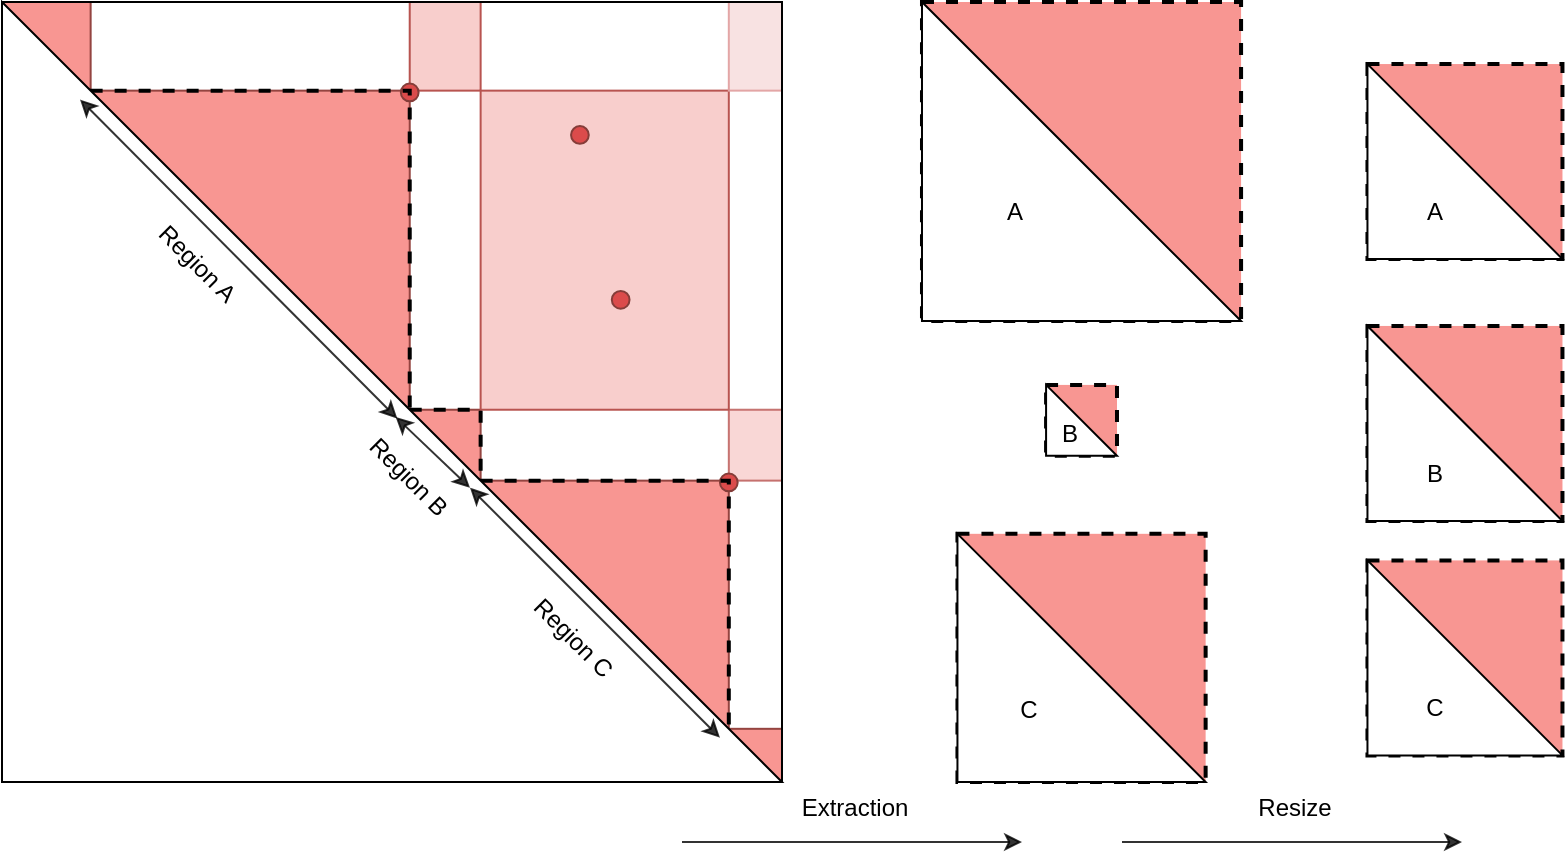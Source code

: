 <mxfile version="20.2.7" pages="11"><diagram id="NsdFrKV4-JdYh_MqGmXb" name="Extractions_of_Genomic_Regions"><mxGraphModel dx="1555" dy="917" grid="1" gridSize="10" guides="1" tooltips="1" connect="1" arrows="1" fold="1" page="1" pageScale="1" pageWidth="850" pageHeight="1100" math="0" shadow="0"><root><mxCell id="0"/><mxCell id="1" parent="0"/><mxCell id="VFBKWmLvU0dz4VANcCbX-1" value="" style="whiteSpace=wrap;html=1;aspect=fixed;fillColor=#F89692;strokeColor=#944440;" parent="1" vertex="1"><mxGeometry x="10" y="10" width="44.318" height="44.318" as="geometry"/></mxCell><mxCell id="VFBKWmLvU0dz4VANcCbX-2" value="" style="whiteSpace=wrap;html=1;aspect=fixed;fillColor=#F89692;strokeColor=#944440;" parent="1" vertex="1"><mxGeometry x="54.318" y="54.318" width="159.544" height="159.544" as="geometry"/></mxCell><mxCell id="VFBKWmLvU0dz4VANcCbX-3" value="" style="whiteSpace=wrap;html=1;aspect=fixed;fillColor=#F89692;strokeColor=#944440;" parent="1" vertex="1"><mxGeometry x="373.407" y="373.409" width="26.591" height="26.591" as="geometry"/></mxCell><mxCell id="VFBKWmLvU0dz4VANcCbX-4" value="" style="whiteSpace=wrap;html=1;aspect=fixed;fillColor=#F89692;strokeColor=#944440;" parent="1" vertex="1"><mxGeometry x="249.317" y="249.318" width="124.09" height="124.09" as="geometry"/></mxCell><mxCell id="VFBKWmLvU0dz4VANcCbX-5" value="" style="whiteSpace=wrap;html=1;aspect=fixed;fillColor=#F89692;strokeColor=#944440;" parent="1" vertex="1"><mxGeometry x="213.862" y="213.864" width="35.454" height="35.454" as="geometry"/></mxCell><mxCell id="VFBKWmLvU0dz4VANcCbX-6" value="" style="rounded=0;whiteSpace=wrap;html=1;strokeColor=#b85450;fillColor=#f8cecc;" parent="1" vertex="1"><mxGeometry x="213.862" y="10" width="35.454" height="44.318" as="geometry"/></mxCell><mxCell id="VFBKWmLvU0dz4VANcCbX-7" value="" style="rounded=0;whiteSpace=wrap;html=1;strokeColor=#b85450;fillColor=#f8cecc;" parent="1" vertex="1"><mxGeometry x="249.317" y="54.318" width="124.09" height="159.545" as="geometry"/></mxCell><mxCell id="VFBKWmLvU0dz4VANcCbX-8" value="" style="rounded=0;whiteSpace=wrap;html=1;strokeColor=#E3A6A6;fillColor=#F8E2E2;" parent="1" vertex="1"><mxGeometry x="373.407" y="10" width="26.591" height="44.318" as="geometry"/></mxCell><mxCell id="VFBKWmLvU0dz4VANcCbX-9" value="" style="rounded=0;whiteSpace=wrap;html=1;strokeColor=#b85450;opacity=80;fillColor=#f8cecc;" parent="1" vertex="1"><mxGeometry x="373.407" y="213.864" width="26.591" height="35.455" as="geometry"/></mxCell><mxCell id="VFBKWmLvU0dz4VANcCbX-10" value="" style="ellipse;whiteSpace=wrap;html=1;aspect=fixed;strokeColor=#853D39;fillColor=#DB4B4B;gradientColor=none;" parent="1" vertex="1"><mxGeometry x="368.975" y="245.773" width="8.864" height="8.864" as="geometry"/></mxCell><mxCell id="VFBKWmLvU0dz4VANcCbX-11" value="" style="ellipse;whiteSpace=wrap;html=1;aspect=fixed;strokeColor=#853D39;fillColor=#DB4B4B;gradientColor=none;" parent="1" vertex="1"><mxGeometry x="314.907" y="154.477" width="8.864" height="8.864" as="geometry"/></mxCell><mxCell id="VFBKWmLvU0dz4VANcCbX-12" value="" style="ellipse;whiteSpace=wrap;html=1;aspect=fixed;strokeColor=#853D39;fillColor=#DB4B4B;gradientColor=none;" parent="1" vertex="1"><mxGeometry x="209.431" y="50.773" width="8.864" height="8.864" as="geometry"/></mxCell><mxCell id="VFBKWmLvU0dz4VANcCbX-13" value="" style="ellipse;whiteSpace=wrap;html=1;aspect=fixed;strokeColor=#853D39;fillColor=#DB4B4B;gradientColor=none;" parent="1" vertex="1"><mxGeometry x="294.521" y="72.045" width="8.864" height="8.864" as="geometry"/></mxCell><mxCell id="VFBKWmLvU0dz4VANcCbX-14" value="" style="whiteSpace=wrap;html=1;aspect=fixed;fillColor=none;strokeColor=#000000;strokeWidth=2;dashed=1;" parent="1" vertex="1"><mxGeometry x="54.318" y="54.318" width="159.544" height="159.544" as="geometry"/></mxCell><mxCell id="VFBKWmLvU0dz4VANcCbX-15" value="" style="whiteSpace=wrap;html=1;aspect=fixed;fillColor=none;strokeColor=#000000;strokeWidth=2;dashed=1;" parent="1" vertex="1"><mxGeometry x="249.317" y="249.318" width="124.09" height="124.09" as="geometry"/></mxCell><mxCell id="VFBKWmLvU0dz4VANcCbX-16" value="" style="whiteSpace=wrap;html=1;aspect=fixed;fillColor=none;strokeColor=#000000;strokeWidth=2;dashed=1;" parent="1" vertex="1"><mxGeometry x="213.862" y="213.864" width="35.454" height="35.454" as="geometry"/></mxCell><mxCell id="VFBKWmLvU0dz4VANcCbX-17" value="" style="verticalLabelPosition=bottom;verticalAlign=top;html=1;shape=mxgraph.basic.orthogonal_triangle" parent="1" vertex="1"><mxGeometry x="10" y="10" width="389.998" height="390" as="geometry"/></mxCell><mxCell id="VFBKWmLvU0dz4VANcCbX-18" value="" style="endArrow=classic;startArrow=classic;html=1;rounded=0;opacity=80;" parent="1" edge="1"><mxGeometry width="50" height="50" relative="1" as="geometry"><mxPoint x="207.658" y="218.295" as="sourcePoint"/><mxPoint x="49.0" y="58.75" as="targetPoint"/></mxGeometry></mxCell><mxCell id="VFBKWmLvU0dz4VANcCbX-19" value="" style="endArrow=classic;startArrow=classic;html=1;rounded=0;opacity=80;" parent="1" edge="1"><mxGeometry width="50" height="50" relative="1" as="geometry"><mxPoint x="206.771" y="217.409" as="sourcePoint"/><mxPoint x="243.999" y="252.864" as="targetPoint"/></mxGeometry></mxCell><mxCell id="VFBKWmLvU0dz4VANcCbX-20" value="" style="endArrow=classic;startArrow=classic;html=1;rounded=0;opacity=80;" parent="1" edge="1"><mxGeometry width="50" height="50" relative="1" as="geometry"><mxPoint x="243.999" y="252.864" as="sourcePoint"/><mxPoint x="368.975" y="377.841" as="targetPoint"/></mxGeometry></mxCell><mxCell id="VFBKWmLvU0dz4VANcCbX-21" value="Region A" style="text;html=1;strokeColor=none;fillColor=none;align=center;verticalAlign=middle;whiteSpace=wrap;rounded=0;dashed=1;rotation=45;" parent="1" vertex="1"><mxGeometry x="80.909" y="127.886" width="53.181" height="26.591" as="geometry"/></mxCell><mxCell id="VFBKWmLvU0dz4VANcCbX-22" value="Region B" style="text;html=1;strokeColor=none;fillColor=none;align=center;verticalAlign=middle;whiteSpace=wrap;rounded=0;dashed=1;rotation=45;" parent="1" vertex="1"><mxGeometry x="187.272" y="234.25" width="53.181" height="26.591" as="geometry"/></mxCell><mxCell id="VFBKWmLvU0dz4VANcCbX-23" value="Region C" style="text;html=1;strokeColor=none;fillColor=none;align=center;verticalAlign=middle;whiteSpace=wrap;rounded=0;dashed=1;rotation=45;" parent="1" vertex="1"><mxGeometry x="268.817" y="314.909" width="53.181" height="26.591" as="geometry"/></mxCell><mxCell id="VFBKWmLvU0dz4VANcCbX-24" value="" style="whiteSpace=wrap;html=1;aspect=fixed;fillColor=none;" parent="1" vertex="1"><mxGeometry x="10" y="10" width="389.998" height="389.998" as="geometry"/></mxCell><mxCell id="VFBKWmLvU0dz4VANcCbX-25" value="" style="endArrow=classic;html=1;rounded=0;opacity=80;" parent="1" edge="1"><mxGeometry width="50" height="50" relative="1" as="geometry"><mxPoint x="570" y="430" as="sourcePoint"/><mxPoint x="740" y="430" as="targetPoint"/></mxGeometry></mxCell><mxCell id="VFBKWmLvU0dz4VANcCbX-26" value="Resize" style="text;html=1;strokeColor=none;fillColor=none;align=center;verticalAlign=middle;whiteSpace=wrap;rounded=0;dashed=1;rotation=0;" parent="1" vertex="1"><mxGeometry x="629.549" y="399.996" width="53.181" height="26.591" as="geometry"/></mxCell><mxCell id="VFBKWmLvU0dz4VANcCbX-27" value="" style="group" parent="1" vertex="1" connectable="0"><mxGeometry x="692.731" y="289.205" width="97.499" height="97.5" as="geometry"/></mxCell><mxCell id="VFBKWmLvU0dz4VANcCbX-28" value="" style="whiteSpace=wrap;html=1;aspect=fixed;fillColor=#F89692;strokeColor=#000000;strokeWidth=2;dashed=1;" parent="VFBKWmLvU0dz4VANcCbX-27" vertex="1"><mxGeometry width="97.499" height="97.499" as="geometry"/></mxCell><mxCell id="VFBKWmLvU0dz4VANcCbX-29" value="" style="verticalLabelPosition=bottom;verticalAlign=top;html=1;shape=mxgraph.basic.orthogonal_triangle" parent="VFBKWmLvU0dz4VANcCbX-27" vertex="1"><mxGeometry width="97.499" height="97.5" as="geometry"/></mxCell><mxCell id="VFBKWmLvU0dz4VANcCbX-30" value="C" style="text;html=1;strokeColor=none;fillColor=none;align=center;verticalAlign=middle;whiteSpace=wrap;rounded=0;dashed=1;rotation=0;" parent="VFBKWmLvU0dz4VANcCbX-27" vertex="1"><mxGeometry x="7.268" y="60.274" width="53.181" height="26.591" as="geometry"/></mxCell><mxCell id="VFBKWmLvU0dz4VANcCbX-31" value="" style="group" parent="1" vertex="1" connectable="0"><mxGeometry x="469.997" y="10.0" width="159.544" height="159.545" as="geometry"/></mxCell><mxCell id="VFBKWmLvU0dz4VANcCbX-32" value="" style="whiteSpace=wrap;html=1;aspect=fixed;fillColor=#F89692;strokeColor=#000000;strokeWidth=2;dashed=1;" parent="VFBKWmLvU0dz4VANcCbX-31" vertex="1"><mxGeometry width="159.544" height="159.544" as="geometry"/></mxCell><mxCell id="VFBKWmLvU0dz4VANcCbX-33" value="" style="verticalLabelPosition=bottom;verticalAlign=top;html=1;shape=mxgraph.basic.orthogonal_triangle" parent="VFBKWmLvU0dz4VANcCbX-31" vertex="1"><mxGeometry width="159.544" height="159.545" as="geometry"/></mxCell><mxCell id="VFBKWmLvU0dz4VANcCbX-34" value="A" style="text;html=1;strokeColor=none;fillColor=none;align=center;verticalAlign=middle;whiteSpace=wrap;rounded=0;dashed=1;rotation=0;" parent="VFBKWmLvU0dz4VANcCbX-31" vertex="1"><mxGeometry x="19.994" y="91.296" width="53.181" height="26.591" as="geometry"/></mxCell><mxCell id="VFBKWmLvU0dz4VANcCbX-35" value="" style="group" parent="1" vertex="1" connectable="0"><mxGeometry x="487.724" y="275.909" width="124.09" height="124.091" as="geometry"/></mxCell><mxCell id="VFBKWmLvU0dz4VANcCbX-36" value="" style="whiteSpace=wrap;html=1;aspect=fixed;fillColor=#F89692;strokeColor=#000000;strokeWidth=2;dashed=1;" parent="VFBKWmLvU0dz4VANcCbX-35" vertex="1"><mxGeometry width="124.09" height="124.09" as="geometry"/></mxCell><mxCell id="VFBKWmLvU0dz4VANcCbX-37" value="" style="verticalLabelPosition=bottom;verticalAlign=top;html=1;shape=mxgraph.basic.orthogonal_triangle" parent="VFBKWmLvU0dz4VANcCbX-35" vertex="1"><mxGeometry width="124.09" height="124.091" as="geometry"/></mxCell><mxCell id="VFBKWmLvU0dz4VANcCbX-38" value="C" style="text;html=1;strokeColor=none;fillColor=none;align=center;verticalAlign=middle;whiteSpace=wrap;rounded=0;dashed=1;rotation=0;" parent="VFBKWmLvU0dz4VANcCbX-35" vertex="1"><mxGeometry x="9.54" y="75.087" width="53.181" height="26.591" as="geometry"/></mxCell><mxCell id="VFBKWmLvU0dz4VANcCbX-39" value="" style="group" parent="1" vertex="1" connectable="0"><mxGeometry x="532.042" y="201.455" width="35.454" height="38.545" as="geometry"/></mxCell><mxCell id="VFBKWmLvU0dz4VANcCbX-40" value="" style="whiteSpace=wrap;html=1;aspect=fixed;fillColor=#F89692;strokeColor=#000000;strokeWidth=2;dashed=1;" parent="VFBKWmLvU0dz4VANcCbX-39" vertex="1"><mxGeometry width="35.454" height="35.454" as="geometry"/></mxCell><mxCell id="VFBKWmLvU0dz4VANcCbX-41" value="" style="verticalLabelPosition=bottom;verticalAlign=top;html=1;shape=mxgraph.basic.orthogonal_triangle" parent="VFBKWmLvU0dz4VANcCbX-39" vertex="1"><mxGeometry width="35.454" height="35.455" as="geometry"/></mxCell><mxCell id="VFBKWmLvU0dz4VANcCbX-42" value="B" style="text;html=1;strokeColor=none;fillColor=none;align=center;verticalAlign=middle;whiteSpace=wrap;rounded=0;dashed=1;rotation=0;" parent="VFBKWmLvU0dz4VANcCbX-39" vertex="1"><mxGeometry x="1.948" y="11.415" width="20" height="27.13" as="geometry"/></mxCell><mxCell id="VFBKWmLvU0dz4VANcCbX-43" value="" style="group" parent="1" vertex="1" connectable="0"><mxGeometry x="692.731" y="171.977" width="97.499" height="97.5" as="geometry"/></mxCell><mxCell id="VFBKWmLvU0dz4VANcCbX-44" value="" style="whiteSpace=wrap;html=1;aspect=fixed;fillColor=#F89692;strokeColor=#000000;strokeWidth=2;dashed=1;" parent="VFBKWmLvU0dz4VANcCbX-43" vertex="1"><mxGeometry width="97.499" height="97.499" as="geometry"/></mxCell><mxCell id="VFBKWmLvU0dz4VANcCbX-45" value="" style="verticalLabelPosition=bottom;verticalAlign=top;html=1;shape=mxgraph.basic.orthogonal_triangle" parent="VFBKWmLvU0dz4VANcCbX-43" vertex="1"><mxGeometry width="97.499" height="97.5" as="geometry"/></mxCell><mxCell id="VFBKWmLvU0dz4VANcCbX-46" value="B" style="text;html=1;strokeColor=none;fillColor=none;align=center;verticalAlign=middle;whiteSpace=wrap;rounded=0;dashed=1;rotation=0;" parent="VFBKWmLvU0dz4VANcCbX-43" vertex="1"><mxGeometry x="7.268" y="60.274" width="53.181" height="26.591" as="geometry"/></mxCell><mxCell id="VFBKWmLvU0dz4VANcCbX-47" value="" style="group" parent="1" vertex="1" connectable="0"><mxGeometry x="692.731" y="41.023" width="97.499" height="97.5" as="geometry"/></mxCell><mxCell id="VFBKWmLvU0dz4VANcCbX-48" value="" style="whiteSpace=wrap;html=1;aspect=fixed;fillColor=#F89692;strokeColor=#000000;strokeWidth=2;dashed=1;" parent="VFBKWmLvU0dz4VANcCbX-47" vertex="1"><mxGeometry width="97.499" height="97.499" as="geometry"/></mxCell><mxCell id="VFBKWmLvU0dz4VANcCbX-49" value="" style="verticalLabelPosition=bottom;verticalAlign=top;html=1;shape=mxgraph.basic.orthogonal_triangle" parent="VFBKWmLvU0dz4VANcCbX-47" vertex="1"><mxGeometry width="97.499" height="97.5" as="geometry"/></mxCell><mxCell id="VFBKWmLvU0dz4VANcCbX-50" value="A" style="text;html=1;strokeColor=none;fillColor=none;align=center;verticalAlign=middle;whiteSpace=wrap;rounded=0;dashed=1;rotation=0;" parent="VFBKWmLvU0dz4VANcCbX-47" vertex="1"><mxGeometry x="7.268" y="60.274" width="53.181" height="26.591" as="geometry"/></mxCell><mxCell id="VFBKWmLvU0dz4VANcCbX-51" value="" style="endArrow=classic;html=1;rounded=0;opacity=80;" parent="1" edge="1"><mxGeometry width="50" height="50" relative="1" as="geometry"><mxPoint x="350" y="430" as="sourcePoint"/><mxPoint x="520" y="430" as="targetPoint"/></mxGeometry></mxCell><mxCell id="VFBKWmLvU0dz4VANcCbX-52" value="Extraction" style="text;html=1;strokeColor=none;fillColor=none;align=center;verticalAlign=middle;whiteSpace=wrap;rounded=0;dashed=1;rotation=0;" parent="1" vertex="1"><mxGeometry x="409.549" y="399.996" width="53.181" height="26.591" as="geometry"/></mxCell></root></mxGraphModel></diagram><diagram id="CsNYK0DOvw8EF81DI0Ez" name="Extractions_of_Genomic_Regions_GRanges"><mxGraphModel dx="1555" dy="917" grid="1" gridSize="10" guides="1" tooltips="1" connect="1" arrows="1" fold="1" page="1" pageScale="1" pageWidth="850" pageHeight="1100" math="0" shadow="0"><root><mxCell id="0"/><mxCell id="1" parent="0"/><mxCell id="992y4Pqg3-yp0iqacSPn-1" value="" style="group" vertex="1" connectable="0" parent="1"><mxGeometry x="10" y="10" width="690" height="100" as="geometry"/></mxCell><mxCell id="yJozJWLh3UuJx02uF5zW-1" value="" style="endArrow=classic;startArrow=classic;html=1;rounded=0;opacity=80;" edge="1" parent="992y4Pqg3-yp0iqacSPn-1"><mxGeometry width="50" height="50" relative="1" as="geometry"><mxPoint x="400" y="46" as="sourcePoint"/><mxPoint x="180" y="46" as="targetPoint"/></mxGeometry></mxCell><mxCell id="yJozJWLh3UuJx02uF5zW-2" value="" style="endArrow=classic;startArrow=classic;html=1;rounded=0;opacity=80;" edge="1" parent="992y4Pqg3-yp0iqacSPn-1"><mxGeometry width="50" height="50" relative="1" as="geometry"><mxPoint x="400" y="46" as="sourcePoint"/><mxPoint x="460" y="46" as="targetPoint"/></mxGeometry></mxCell><mxCell id="yJozJWLh3UuJx02uF5zW-3" value="" style="endArrow=classic;startArrow=classic;html=1;rounded=0;opacity=80;" edge="1" parent="992y4Pqg3-yp0iqacSPn-1"><mxGeometry width="50" height="50" relative="1" as="geometry"><mxPoint x="460" y="46" as="sourcePoint"/><mxPoint x="630" y="46" as="targetPoint"/></mxGeometry></mxCell><mxCell id="yJozJWLh3UuJx02uF5zW-4" value="Region A" style="text;html=1;strokeColor=none;fillColor=none;align=center;verticalAlign=middle;whiteSpace=wrap;rounded=0;dashed=1;rotation=0;" vertex="1" parent="992y4Pqg3-yp0iqacSPn-1"><mxGeometry x="262.45" y="46.75" width="53.181" height="26.591" as="geometry"/></mxCell><mxCell id="yJozJWLh3UuJx02uF5zW-5" value="Region B" style="text;html=1;strokeColor=none;fillColor=none;align=center;verticalAlign=middle;whiteSpace=wrap;rounded=0;dashed=1;rotation=0;" vertex="1" parent="992y4Pqg3-yp0iqacSPn-1"><mxGeometry x="402.45" y="46.75" width="53.181" height="26.591" as="geometry"/></mxCell><mxCell id="yJozJWLh3UuJx02uF5zW-6" value="Region C" style="text;html=1;strokeColor=none;fillColor=none;align=center;verticalAlign=middle;whiteSpace=wrap;rounded=0;dashed=1;rotation=0;" vertex="1" parent="992y4Pqg3-yp0iqacSPn-1"><mxGeometry x="518.41" y="46.75" width="53.181" height="26.591" as="geometry"/></mxCell><mxCell id="yJozJWLh3UuJx02uF5zW-7" value="" style="rounded=1;whiteSpace=wrap;html=1;strokeWidth=1;opacity=90;fillColor=#ffe6cc;strokeColor=#d79b00;" vertex="1" parent="992y4Pqg3-yp0iqacSPn-1"><mxGeometry x="180" y="70" width="220" height="10" as="geometry"/></mxCell><mxCell id="yJozJWLh3UuJx02uF5zW-8" value="" style="rounded=1;whiteSpace=wrap;html=1;strokeWidth=1;opacity=90;fillColor=#ffe6cc;strokeColor=#d79b00;" vertex="1" parent="992y4Pqg3-yp0iqacSPn-1"><mxGeometry x="399.04" y="90" width="60" height="10" as="geometry"/></mxCell><mxCell id="yJozJWLh3UuJx02uF5zW-9" value="" style="rounded=1;whiteSpace=wrap;html=1;strokeWidth=1;opacity=90;fillColor=#ffe6cc;strokeColor=#d79b00;" vertex="1" parent="992y4Pqg3-yp0iqacSPn-1"><mxGeometry x="460" y="70" width="170" height="10" as="geometry"/></mxCell><mxCell id="yJozJWLh3UuJx02uF5zW-19" value="GRanges" style="text;html=1;strokeColor=default;fillColor=none;align=center;verticalAlign=middle;whiteSpace=wrap;rounded=0;opacity=90;" vertex="1" parent="992y4Pqg3-yp0iqacSPn-1"><mxGeometry y="70" width="110" height="30" as="geometry"/></mxCell><mxCell id="yJozJWLh3UuJx02uF5zW-27" value="" style="rounded=0;whiteSpace=wrap;html=1;strokeWidth=1;opacity=90;" vertex="1" parent="992y4Pqg3-yp0iqacSPn-1"><mxGeometry x="170" y="14.25" width="50" height="11.05" as="geometry"/></mxCell><mxCell id="yJozJWLh3UuJx02uF5zW-28" value="" style="rounded=0;whiteSpace=wrap;html=1;strokeWidth=1;opacity=90;" vertex="1" parent="992y4Pqg3-yp0iqacSPn-1"><mxGeometry x="220" y="14.25" width="50" height="11.05" as="geometry"/></mxCell><mxCell id="yJozJWLh3UuJx02uF5zW-29" value="" style="rounded=0;whiteSpace=wrap;html=1;strokeWidth=1;opacity=90;" vertex="1" parent="992y4Pqg3-yp0iqacSPn-1"><mxGeometry x="270" y="14.25" width="50" height="11.05" as="geometry"/></mxCell><mxCell id="yJozJWLh3UuJx02uF5zW-30" value="" style="rounded=0;whiteSpace=wrap;html=1;strokeWidth=1;opacity=90;" vertex="1" parent="992y4Pqg3-yp0iqacSPn-1"><mxGeometry x="320" y="14.25" width="50" height="11.05" as="geometry"/></mxCell><mxCell id="yJozJWLh3UuJx02uF5zW-31" value="" style="rounded=0;whiteSpace=wrap;html=1;strokeWidth=1;opacity=90;" vertex="1" parent="992y4Pqg3-yp0iqacSPn-1"><mxGeometry x="370" y="14.25" width="50" height="11.05" as="geometry"/></mxCell><mxCell id="yJozJWLh3UuJx02uF5zW-32" value="" style="rounded=0;whiteSpace=wrap;html=1;strokeWidth=1;opacity=90;" vertex="1" parent="992y4Pqg3-yp0iqacSPn-1"><mxGeometry x="420" y="14.25" width="50" height="11.05" as="geometry"/></mxCell><mxCell id="yJozJWLh3UuJx02uF5zW-33" value="" style="rounded=0;whiteSpace=wrap;html=1;strokeWidth=1;opacity=90;" vertex="1" parent="992y4Pqg3-yp0iqacSPn-1"><mxGeometry x="470" y="14.25" width="50" height="11.05" as="geometry"/></mxCell><mxCell id="yJozJWLh3UuJx02uF5zW-34" value="" style="rounded=0;whiteSpace=wrap;html=1;strokeWidth=1;opacity=90;" vertex="1" parent="992y4Pqg3-yp0iqacSPn-1"><mxGeometry x="520" y="14.25" width="50" height="11.05" as="geometry"/></mxCell><mxCell id="yJozJWLh3UuJx02uF5zW-35" value="" style="rounded=0;whiteSpace=wrap;html=1;strokeWidth=1;opacity=90;" vertex="1" parent="992y4Pqg3-yp0iqacSPn-1"><mxGeometry x="570" y="14.25" width="50" height="11.05" as="geometry"/></mxCell><mxCell id="yJozJWLh3UuJx02uF5zW-36" value="" style="rounded=0;whiteSpace=wrap;html=1;strokeWidth=1;opacity=90;" vertex="1" parent="992y4Pqg3-yp0iqacSPn-1"><mxGeometry x="120" y="14.25" width="50" height="11.05" as="geometry"/></mxCell><mxCell id="yJozJWLh3UuJx02uF5zW-37" value="" style="rounded=0;whiteSpace=wrap;html=1;strokeWidth=1;opacity=90;" vertex="1" parent="992y4Pqg3-yp0iqacSPn-1"><mxGeometry x="620" y="14.25" width="50" height="11.05" as="geometry"/></mxCell><mxCell id="yJozJWLh3UuJx02uF5zW-38" value="" style="triangle;whiteSpace=wrap;html=1;rounded=0;strokeWidth=1;opacity=90;" vertex="1" parent="992y4Pqg3-yp0iqacSPn-1"><mxGeometry x="670" width="20" height="40" as="geometry"/></mxCell><mxCell id="yJozJWLh3UuJx02uF5zW-39" value="Binned Sequence" style="text;html=1;strokeColor=default;fillColor=none;align=center;verticalAlign=middle;whiteSpace=wrap;rounded=0;opacity=90;" vertex="1" parent="992y4Pqg3-yp0iqacSPn-1"><mxGeometry width="110" height="40" as="geometry"/></mxCell><mxCell id="yJozJWLh3UuJx02uF5zW-54" value="Regions" style="text;html=1;strokeColor=default;fillColor=none;align=center;verticalAlign=middle;whiteSpace=wrap;rounded=0;opacity=90;" vertex="1" parent="992y4Pqg3-yp0iqacSPn-1"><mxGeometry y="40" width="110" height="30" as="geometry"/></mxCell></root></mxGraphModel></diagram><diagram id="_Bev9MKtfGwnCgo-Mt6Y" name="Extractions_of_Genomic_Regions_GInteractions"><mxGraphModel dx="1555" dy="917" grid="1" gridSize="10" guides="1" tooltips="1" connect="1" arrows="1" fold="1" page="1" pageScale="1" pageWidth="850" pageHeight="1100" math="0" shadow="0"><root><mxCell id="0"/><mxCell id="1" parent="0"/><mxCell id="J5-z2SYM98xv7aDusHiu-1" value="" style="group" vertex="1" connectable="0" parent="1"><mxGeometry x="10" y="10" width="690" height="100.84" as="geometry"/></mxCell><mxCell id="Cc8oO1kupWKAY7jKhHEA-2" value="" style="rounded=1;whiteSpace=wrap;html=1;strokeWidth=1;opacity=90;fillColor=#dae8fc;strokeColor=#6c8ebf;" vertex="1" parent="J5-z2SYM98xv7aDusHiu-1"><mxGeometry x="159.89" y="70.0" width="40" height="10" as="geometry"/></mxCell><mxCell id="Cc8oO1kupWKAY7jKhHEA-3" value="" style="rounded=1;whiteSpace=wrap;html=1;strokeWidth=1;opacity=90;fillColor=#f8cecc;strokeColor=#b85450;" vertex="1" parent="J5-z2SYM98xv7aDusHiu-1"><mxGeometry x="380" y="70.0" width="40" height="10" as="geometry"/></mxCell><mxCell id="Cc8oO1kupWKAY7jKhHEA-1" style="rounded=0;orthogonalLoop=1;jettySize=auto;html=1;entryX=0;entryY=0.5;entryDx=0;entryDy=0;strokeWidth=1;elbow=vertical;exitX=1;exitY=0.5;exitDx=0;exitDy=0;endArrow=none;endFill=0;" edge="1" parent="J5-z2SYM98xv7aDusHiu-1" source="Cc8oO1kupWKAY7jKhHEA-2" target="Cc8oO1kupWKAY7jKhHEA-3"><mxGeometry relative="1" as="geometry"/></mxCell><mxCell id="Cc8oO1kupWKAY7jKhHEA-5" value="" style="rounded=1;whiteSpace=wrap;html=1;strokeWidth=1;opacity=90;fillColor=#dae8fc;strokeColor=#6c8ebf;" vertex="1" parent="J5-z2SYM98xv7aDusHiu-1"><mxGeometry x="380" y="90.84" width="40" height="10" as="geometry"/></mxCell><mxCell id="Cc8oO1kupWKAY7jKhHEA-6" value="" style="rounded=1;whiteSpace=wrap;html=1;strokeWidth=1;opacity=90;fillColor=#f8cecc;strokeColor=#b85450;" vertex="1" parent="J5-z2SYM98xv7aDusHiu-1"><mxGeometry x="440" y="90.84" width="40" height="10" as="geometry"/></mxCell><mxCell id="Cc8oO1kupWKAY7jKhHEA-4" style="rounded=0;orthogonalLoop=1;jettySize=auto;html=1;entryX=0;entryY=0.5;entryDx=0;entryDy=0;endArrow=none;endFill=0;strokeWidth=1;elbow=vertical;exitX=1;exitY=0.5;exitDx=0;exitDy=0;" edge="1" parent="J5-z2SYM98xv7aDusHiu-1" source="Cc8oO1kupWKAY7jKhHEA-5" target="Cc8oO1kupWKAY7jKhHEA-6"><mxGeometry relative="1" as="geometry"/></mxCell><mxCell id="Cc8oO1kupWKAY7jKhHEA-7" value="" style="rounded=1;whiteSpace=wrap;html=1;strokeWidth=1;opacity=90;fillColor=#f8cecc;strokeColor=#b85450;" vertex="1" parent="J5-z2SYM98xv7aDusHiu-1"><mxGeometry x="610" y="70.0" width="40" height="10" as="geometry"/></mxCell><mxCell id="Cc8oO1kupWKAY7jKhHEA-8" style="rounded=0;orthogonalLoop=1;jettySize=auto;html=1;entryX=0;entryY=0.5;entryDx=0;entryDy=0;endArrow=none;endFill=0;strokeWidth=1;elbow=vertical;exitX=1;exitY=0.5;exitDx=0;exitDy=0;" edge="1" parent="J5-z2SYM98xv7aDusHiu-1" source="Cc8oO1kupWKAY7jKhHEA-9" target="Cc8oO1kupWKAY7jKhHEA-7"><mxGeometry relative="1" as="geometry"/></mxCell><mxCell id="Cc8oO1kupWKAY7jKhHEA-9" value="" style="rounded=1;whiteSpace=wrap;html=1;strokeWidth=1;opacity=90;fillColor=#dae8fc;strokeColor=#6c8ebf;" vertex="1" parent="J5-z2SYM98xv7aDusHiu-1"><mxGeometry x="440" y="70.0" width="40" height="10" as="geometry"/></mxCell><mxCell id="Cc8oO1kupWKAY7jKhHEA-10" value="GInteractions or GRanges Pairs" style="text;html=1;strokeColor=default;fillColor=none;align=center;verticalAlign=middle;whiteSpace=wrap;rounded=0;opacity=90;" vertex="1" parent="J5-z2SYM98xv7aDusHiu-1"><mxGeometry y="70" width="110" height="30" as="geometry"/></mxCell><mxCell id="Cc8oO1kupWKAY7jKhHEA-11" value="" style="endArrow=classic;startArrow=classic;html=1;rounded=0;opacity=80;" edge="1" parent="J5-z2SYM98xv7aDusHiu-1"><mxGeometry width="50" height="50" relative="1" as="geometry"><mxPoint x="400" y="49.61" as="sourcePoint"/><mxPoint x="180" y="49.61" as="targetPoint"/></mxGeometry></mxCell><mxCell id="Cc8oO1kupWKAY7jKhHEA-12" value="" style="endArrow=classic;startArrow=classic;html=1;rounded=0;opacity=80;" edge="1" parent="J5-z2SYM98xv7aDusHiu-1"><mxGeometry width="50" height="50" relative="1" as="geometry"><mxPoint x="400" y="49.61" as="sourcePoint"/><mxPoint x="460" y="49.61" as="targetPoint"/></mxGeometry></mxCell><mxCell id="Cc8oO1kupWKAY7jKhHEA-13" value="" style="endArrow=classic;startArrow=classic;html=1;rounded=0;opacity=80;" edge="1" parent="J5-z2SYM98xv7aDusHiu-1"><mxGeometry width="50" height="50" relative="1" as="geometry"><mxPoint x="460" y="49.61" as="sourcePoint"/><mxPoint x="630" y="49.61" as="targetPoint"/></mxGeometry></mxCell><mxCell id="Cc8oO1kupWKAY7jKhHEA-14" value="Region A" style="text;html=1;strokeColor=none;fillColor=none;align=center;verticalAlign=middle;whiteSpace=wrap;rounded=0;dashed=1;rotation=0;" vertex="1" parent="J5-z2SYM98xv7aDusHiu-1"><mxGeometry x="261.62" y="49.05" width="53.181" height="26.591" as="geometry"/></mxCell><mxCell id="Cc8oO1kupWKAY7jKhHEA-15" value="Region B" style="text;html=1;strokeColor=none;fillColor=none;align=center;verticalAlign=middle;whiteSpace=wrap;rounded=0;dashed=1;rotation=0;" vertex="1" parent="J5-z2SYM98xv7aDusHiu-1"><mxGeometry x="402.45" y="49.05" width="53.181" height="26.591" as="geometry"/></mxCell><mxCell id="Cc8oO1kupWKAY7jKhHEA-16" value="Region C" style="text;html=1;strokeColor=none;fillColor=none;align=center;verticalAlign=middle;whiteSpace=wrap;rounded=0;dashed=1;rotation=0;" vertex="1" parent="J5-z2SYM98xv7aDusHiu-1"><mxGeometry x="517.58" y="49.05" width="53.181" height="26.591" as="geometry"/></mxCell><mxCell id="Cc8oO1kupWKAY7jKhHEA-17" value="Binned Sequence" style="text;html=1;strokeColor=default;fillColor=none;align=center;verticalAlign=middle;whiteSpace=wrap;rounded=0;opacity=90;" vertex="1" parent="J5-z2SYM98xv7aDusHiu-1"><mxGeometry y="0.84" width="110" height="39.16" as="geometry"/></mxCell><mxCell id="Cc8oO1kupWKAY7jKhHEA-18" value="" style="group" vertex="1" connectable="0" parent="J5-z2SYM98xv7aDusHiu-1"><mxGeometry x="120" width="570" height="40" as="geometry"/></mxCell><mxCell id="Cc8oO1kupWKAY7jKhHEA-19" value="" style="rounded=0;whiteSpace=wrap;html=1;strokeWidth=1;opacity=90;" vertex="1" parent="Cc8oO1kupWKAY7jKhHEA-18"><mxGeometry x="50" y="14.25" width="50" height="11.05" as="geometry"/></mxCell><mxCell id="Cc8oO1kupWKAY7jKhHEA-20" value="" style="rounded=0;whiteSpace=wrap;html=1;strokeWidth=1;opacity=90;" vertex="1" parent="Cc8oO1kupWKAY7jKhHEA-18"><mxGeometry x="100" y="14.25" width="50" height="11.05" as="geometry"/></mxCell><mxCell id="Cc8oO1kupWKAY7jKhHEA-21" value="" style="rounded=0;whiteSpace=wrap;html=1;strokeWidth=1;opacity=90;" vertex="1" parent="Cc8oO1kupWKAY7jKhHEA-18"><mxGeometry x="150" y="14.25" width="50" height="11.05" as="geometry"/></mxCell><mxCell id="Cc8oO1kupWKAY7jKhHEA-22" value="" style="rounded=0;whiteSpace=wrap;html=1;strokeWidth=1;opacity=90;" vertex="1" parent="Cc8oO1kupWKAY7jKhHEA-18"><mxGeometry x="200" y="14.25" width="50" height="11.05" as="geometry"/></mxCell><mxCell id="Cc8oO1kupWKAY7jKhHEA-23" value="" style="rounded=0;whiteSpace=wrap;html=1;strokeWidth=1;opacity=90;" vertex="1" parent="Cc8oO1kupWKAY7jKhHEA-18"><mxGeometry x="250" y="14.25" width="50" height="11.05" as="geometry"/></mxCell><mxCell id="Cc8oO1kupWKAY7jKhHEA-24" value="" style="rounded=0;whiteSpace=wrap;html=1;strokeWidth=1;opacity=90;" vertex="1" parent="Cc8oO1kupWKAY7jKhHEA-18"><mxGeometry x="300" y="14.25" width="50" height="11.05" as="geometry"/></mxCell><mxCell id="Cc8oO1kupWKAY7jKhHEA-25" value="" style="rounded=0;whiteSpace=wrap;html=1;strokeWidth=1;opacity=90;" vertex="1" parent="Cc8oO1kupWKAY7jKhHEA-18"><mxGeometry x="350" y="14.25" width="50" height="11.05" as="geometry"/></mxCell><mxCell id="Cc8oO1kupWKAY7jKhHEA-26" value="" style="rounded=0;whiteSpace=wrap;html=1;strokeWidth=1;opacity=90;" vertex="1" parent="Cc8oO1kupWKAY7jKhHEA-18"><mxGeometry x="400" y="14.25" width="50" height="11.05" as="geometry"/></mxCell><mxCell id="Cc8oO1kupWKAY7jKhHEA-27" value="" style="rounded=0;whiteSpace=wrap;html=1;strokeWidth=1;opacity=90;" vertex="1" parent="Cc8oO1kupWKAY7jKhHEA-18"><mxGeometry x="450" y="14.25" width="50" height="11.05" as="geometry"/></mxCell><mxCell id="Cc8oO1kupWKAY7jKhHEA-28" value="" style="rounded=0;whiteSpace=wrap;html=1;strokeWidth=1;opacity=90;" vertex="1" parent="Cc8oO1kupWKAY7jKhHEA-18"><mxGeometry y="14.25" width="50" height="11.05" as="geometry"/></mxCell><mxCell id="Cc8oO1kupWKAY7jKhHEA-29" value="" style="rounded=0;whiteSpace=wrap;html=1;strokeWidth=1;opacity=90;" vertex="1" parent="Cc8oO1kupWKAY7jKhHEA-18"><mxGeometry x="500" y="14.25" width="50" height="11.05" as="geometry"/></mxCell><mxCell id="Cc8oO1kupWKAY7jKhHEA-30" value="" style="triangle;whiteSpace=wrap;html=1;rounded=0;strokeWidth=1;opacity=90;" vertex="1" parent="Cc8oO1kupWKAY7jKhHEA-18"><mxGeometry x="550" width="20" height="40" as="geometry"/></mxCell><mxCell id="Cc8oO1kupWKAY7jKhHEA-31" value="Regions" style="text;html=1;strokeColor=default;fillColor=none;align=center;verticalAlign=middle;whiteSpace=wrap;rounded=0;opacity=90;" vertex="1" parent="J5-z2SYM98xv7aDusHiu-1"><mxGeometry y="40" width="110" height="30" as="geometry"/></mxCell></root></mxGraphModel></diagram><diagram id="xd2qtVEH9VQE5TAi44ZI" name="Extractions_of_Ponctuals_Interactions"><mxGraphModel dx="1555" dy="917" grid="1" gridSize="10" guides="1" tooltips="1" connect="1" arrows="1" fold="1" page="1" pageScale="1" pageWidth="850" pageHeight="1100" math="0" shadow="0"><root><mxCell id="0"/><mxCell id="1" parent="0"/><mxCell id="INpAO5KDnJSP1AJ8GCTT-1" value="" style="group" parent="1" vertex="1" connectable="0"><mxGeometry x="10" y="10" width="589.77" height="420.003" as="geometry"/></mxCell><mxCell id="TJGrL4aUhMTjgncd-rjK-1" value="" style="endArrow=classic;html=1;rounded=0;opacity=80;" parent="INpAO5KDnJSP1AJ8GCTT-1" edge="1"><mxGeometry width="50" height="50" relative="1" as="geometry"><mxPoint x="340" y="420.003" as="sourcePoint"/><mxPoint x="510" y="420.003" as="targetPoint"/></mxGeometry></mxCell><mxCell id="TJGrL4aUhMTjgncd-rjK-2" value="Extraction" style="text;html=1;strokeColor=none;fillColor=none;align=center;verticalAlign=middle;whiteSpace=wrap;rounded=0;dashed=1;rotation=0;" parent="INpAO5KDnJSP1AJ8GCTT-1" vertex="1"><mxGeometry x="399.549" y="389.999" width="53.181" height="26.591" as="geometry"/></mxCell><mxCell id="TJGrL4aUhMTjgncd-rjK-3" value="" style="group" parent="INpAO5KDnJSP1AJ8GCTT-1" vertex="1" connectable="0"><mxGeometry x="489.77" width="100" height="100" as="geometry"/></mxCell><mxCell id="TJGrL4aUhMTjgncd-rjK-4" value="" style="whiteSpace=wrap;html=1;aspect=fixed;rounded=0;strokeColor=#B85450;strokeWidth=1;fillColor=#F89692;" parent="TJGrL4aUhMTjgncd-rjK-3" vertex="1"><mxGeometry x="50" y="50" width="50.0" height="50.0" as="geometry"/></mxCell><mxCell id="TJGrL4aUhMTjgncd-rjK-5" value="" style="whiteSpace=wrap;html=1;aspect=fixed;rounded=0;strokeColor=#B85450;strokeWidth=1;fillColor=#F89692;" parent="TJGrL4aUhMTjgncd-rjK-3" vertex="1"><mxGeometry width="50.0" height="50.0" as="geometry"/></mxCell><mxCell id="TJGrL4aUhMTjgncd-rjK-6" value="" style="whiteSpace=wrap;html=1;aspect=fixed;strokeWidth=2;dashed=1;fillColor=default;opacity=50;strokeColor=none;" parent="TJGrL4aUhMTjgncd-rjK-3" vertex="1"><mxGeometry width="100.0" height="100.0" as="geometry"/></mxCell><mxCell id="TJGrL4aUhMTjgncd-rjK-7" value="" style="verticalLabelPosition=bottom;verticalAlign=top;html=1;shape=mxgraph.basic.orthogonal_triangle" parent="TJGrL4aUhMTjgncd-rjK-3" vertex="1"><mxGeometry width="100" height="100" as="geometry"/></mxCell><mxCell id="TJGrL4aUhMTjgncd-rjK-8" value="A" style="text;html=1;strokeColor=none;fillColor=default;align=center;verticalAlign=middle;whiteSpace=wrap;rounded=1;dashed=1;rotation=0;opacity=50;" parent="TJGrL4aUhMTjgncd-rjK-3" vertex="1"><mxGeometry x="26" y="57.003" width="20.91" height="20" as="geometry"/></mxCell><mxCell id="TJGrL4aUhMTjgncd-rjK-9" value="" style="whiteSpace=wrap;html=1;aspect=fixed;strokeWidth=2;dashed=1;fillColor=none;" parent="TJGrL4aUhMTjgncd-rjK-3" vertex="1"><mxGeometry width="100.0" height="100.0" as="geometry"/></mxCell><mxCell id="TJGrL4aUhMTjgncd-rjK-10" value="" style="endArrow=classic;html=1;rounded=0;opacity=80;" parent="TJGrL4aUhMTjgncd-rjK-3" edge="1"><mxGeometry width="50" height="50" relative="1" as="geometry"><mxPoint x="39.995" y="59.867" as="sourcePoint"/><mxPoint x="48.859" y="51.004" as="targetPoint"/></mxGeometry></mxCell><mxCell id="TJGrL4aUhMTjgncd-rjK-11" value="" style="group" parent="INpAO5KDnJSP1AJ8GCTT-1" vertex="1" connectable="0"><mxGeometry x="489.77" y="290" width="100" height="100" as="geometry"/></mxCell><mxCell id="TJGrL4aUhMTjgncd-rjK-12" value="" style="whiteSpace=wrap;html=1;aspect=fixed;rounded=0;strokeColor=#B85450;strokeWidth=1;fillColor=#F89692;" parent="TJGrL4aUhMTjgncd-rjK-11" vertex="1"><mxGeometry x="50" y="50" width="50.0" height="50.0" as="geometry"/></mxCell><mxCell id="TJGrL4aUhMTjgncd-rjK-13" value="" style="whiteSpace=wrap;html=1;aspect=fixed;rounded=0;strokeColor=#B85450;strokeWidth=1;fillColor=#F89692;" parent="TJGrL4aUhMTjgncd-rjK-11" vertex="1"><mxGeometry width="50.0" height="50.0" as="geometry"/></mxCell><mxCell id="TJGrL4aUhMTjgncd-rjK-14" value="" style="whiteSpace=wrap;html=1;aspect=fixed;strokeWidth=2;dashed=1;fillColor=default;opacity=50;strokeColor=none;" parent="TJGrL4aUhMTjgncd-rjK-11" vertex="1"><mxGeometry width="100.0" height="100.0" as="geometry"/></mxCell><mxCell id="TJGrL4aUhMTjgncd-rjK-15" value="" style="verticalLabelPosition=bottom;verticalAlign=top;html=1;shape=mxgraph.basic.orthogonal_triangle" parent="TJGrL4aUhMTjgncd-rjK-11" vertex="1"><mxGeometry width="100" height="100" as="geometry"/></mxCell><mxCell id="TJGrL4aUhMTjgncd-rjK-16" value="C" style="text;html=1;strokeColor=none;fillColor=default;align=center;verticalAlign=middle;whiteSpace=wrap;rounded=1;dashed=1;rotation=0;opacity=50;" parent="TJGrL4aUhMTjgncd-rjK-11" vertex="1"><mxGeometry x="26" y="57.003" width="20.91" height="20" as="geometry"/></mxCell><mxCell id="TJGrL4aUhMTjgncd-rjK-17" value="" style="whiteSpace=wrap;html=1;aspect=fixed;strokeWidth=2;dashed=1;fillColor=none;" parent="TJGrL4aUhMTjgncd-rjK-11" vertex="1"><mxGeometry width="100.0" height="100.0" as="geometry"/></mxCell><mxCell id="TJGrL4aUhMTjgncd-rjK-18" value="" style="endArrow=classic;html=1;rounded=0;opacity=80;" parent="TJGrL4aUhMTjgncd-rjK-11" edge="1"><mxGeometry width="50" height="50" relative="1" as="geometry"><mxPoint x="39.995" y="59.867" as="sourcePoint"/><mxPoint x="48.859" y="51.004" as="targetPoint"/></mxGeometry></mxCell><mxCell id="TJGrL4aUhMTjgncd-rjK-19" value="" style="group" parent="INpAO5KDnJSP1AJ8GCTT-1" vertex="1" connectable="0"><mxGeometry x="489.77" y="145.003" width="100" height="100" as="geometry"/></mxCell><mxCell id="TJGrL4aUhMTjgncd-rjK-20" value="" style="whiteSpace=wrap;html=1;aspect=fixed;rounded=0;strokeColor=#B85450;strokeWidth=1;fillColor=#F89692;" parent="TJGrL4aUhMTjgncd-rjK-19" vertex="1"><mxGeometry x="50" y="50" width="50.0" height="50.0" as="geometry"/></mxCell><mxCell id="TJGrL4aUhMTjgncd-rjK-21" value="" style="whiteSpace=wrap;html=1;aspect=fixed;rounded=0;strokeColor=#B85450;strokeWidth=1;fillColor=#F89692;" parent="TJGrL4aUhMTjgncd-rjK-19" vertex="1"><mxGeometry width="50.0" height="50.0" as="geometry"/></mxCell><mxCell id="TJGrL4aUhMTjgncd-rjK-22" value="" style="whiteSpace=wrap;html=1;aspect=fixed;strokeWidth=2;dashed=1;fillColor=default;opacity=50;strokeColor=none;" parent="TJGrL4aUhMTjgncd-rjK-19" vertex="1"><mxGeometry width="100.0" height="100.0" as="geometry"/></mxCell><mxCell id="TJGrL4aUhMTjgncd-rjK-23" value="" style="verticalLabelPosition=bottom;verticalAlign=top;html=1;shape=mxgraph.basic.orthogonal_triangle" parent="TJGrL4aUhMTjgncd-rjK-19" vertex="1"><mxGeometry width="100" height="100" as="geometry"/></mxCell><mxCell id="TJGrL4aUhMTjgncd-rjK-24" value="B" style="text;html=1;strokeColor=none;fillColor=default;align=center;verticalAlign=middle;whiteSpace=wrap;rounded=1;dashed=1;rotation=0;opacity=50;" parent="TJGrL4aUhMTjgncd-rjK-19" vertex="1"><mxGeometry x="26" y="57.003" width="20.91" height="20" as="geometry"/></mxCell><mxCell id="TJGrL4aUhMTjgncd-rjK-25" value="" style="whiteSpace=wrap;html=1;aspect=fixed;strokeWidth=2;dashed=1;fillColor=none;" parent="TJGrL4aUhMTjgncd-rjK-19" vertex="1"><mxGeometry width="100.0" height="100.0" as="geometry"/></mxCell><mxCell id="TJGrL4aUhMTjgncd-rjK-26" value="" style="endArrow=classic;html=1;rounded=0;opacity=80;" parent="TJGrL4aUhMTjgncd-rjK-19" edge="1"><mxGeometry width="50" height="50" relative="1" as="geometry"><mxPoint x="39.995" y="59.867" as="sourcePoint"/><mxPoint x="48.859" y="51.004" as="targetPoint"/></mxGeometry></mxCell><mxCell id="TJGrL4aUhMTjgncd-rjK-27" value="" style="whiteSpace=wrap;html=1;aspect=fixed;fillColor=#F89692;strokeColor=#944440;" parent="INpAO5KDnJSP1AJ8GCTT-1" vertex="1"><mxGeometry y="0.003" width="44.318" height="44.318" as="geometry"/></mxCell><mxCell id="TJGrL4aUhMTjgncd-rjK-28" value="" style="whiteSpace=wrap;html=1;aspect=fixed;fillColor=#F89692;strokeColor=#944440;" parent="INpAO5KDnJSP1AJ8GCTT-1" vertex="1"><mxGeometry x="44.318" y="44.321" width="159.544" height="159.544" as="geometry"/></mxCell><mxCell id="TJGrL4aUhMTjgncd-rjK-29" value="" style="whiteSpace=wrap;html=1;aspect=fixed;fillColor=#F89692;strokeColor=#944440;" parent="INpAO5KDnJSP1AJ8GCTT-1" vertex="1"><mxGeometry x="363.407" y="363.412" width="26.591" height="26.591" as="geometry"/></mxCell><mxCell id="TJGrL4aUhMTjgncd-rjK-30" value="" style="whiteSpace=wrap;html=1;aspect=fixed;fillColor=#F89692;strokeColor=#944440;" parent="INpAO5KDnJSP1AJ8GCTT-1" vertex="1"><mxGeometry x="239.317" y="239.321" width="124.09" height="124.09" as="geometry"/></mxCell><mxCell id="TJGrL4aUhMTjgncd-rjK-31" value="" style="whiteSpace=wrap;html=1;aspect=fixed;fillColor=#F89692;strokeColor=#944440;" parent="INpAO5KDnJSP1AJ8GCTT-1" vertex="1"><mxGeometry x="203.862" y="203.866" width="35.454" height="35.454" as="geometry"/></mxCell><mxCell id="TJGrL4aUhMTjgncd-rjK-32" value="" style="rounded=0;whiteSpace=wrap;html=1;strokeColor=#b85450;fillColor=#f8cecc;" parent="INpAO5KDnJSP1AJ8GCTT-1" vertex="1"><mxGeometry x="203.862" y="0.003" width="35.454" height="44.318" as="geometry"/></mxCell><mxCell id="TJGrL4aUhMTjgncd-rjK-33" value="" style="rounded=0;whiteSpace=wrap;html=1;strokeColor=#b85450;fillColor=#f8cecc;" parent="INpAO5KDnJSP1AJ8GCTT-1" vertex="1"><mxGeometry x="239.317" y="44.321" width="124.09" height="159.545" as="geometry"/></mxCell><mxCell id="TJGrL4aUhMTjgncd-rjK-34" value="" style="rounded=0;whiteSpace=wrap;html=1;strokeColor=#E3A6A6;fillColor=#F8E2E2;" parent="INpAO5KDnJSP1AJ8GCTT-1" vertex="1"><mxGeometry x="363.407" y="0.003" width="26.591" height="44.318" as="geometry"/></mxCell><mxCell id="TJGrL4aUhMTjgncd-rjK-35" value="" style="rounded=0;whiteSpace=wrap;html=1;strokeColor=#b85450;opacity=80;fillColor=#f8cecc;" parent="INpAO5KDnJSP1AJ8GCTT-1" vertex="1"><mxGeometry x="363.407" y="203.866" width="26.591" height="35.455" as="geometry"/></mxCell><mxCell id="TJGrL4aUhMTjgncd-rjK-36" value="" style="ellipse;whiteSpace=wrap;html=1;aspect=fixed;strokeColor=#853D39;fillColor=#DB4B4B;gradientColor=none;" parent="INpAO5KDnJSP1AJ8GCTT-1" vertex="1"><mxGeometry x="358.975" y="235.775" width="8.864" height="8.864" as="geometry"/></mxCell><mxCell id="TJGrL4aUhMTjgncd-rjK-37" value="" style="ellipse;whiteSpace=wrap;html=1;aspect=fixed;strokeColor=#853D39;fillColor=#DB4B4B;gradientColor=none;" parent="INpAO5KDnJSP1AJ8GCTT-1" vertex="1"><mxGeometry x="304.907" y="144.48" width="8.864" height="8.864" as="geometry"/></mxCell><mxCell id="TJGrL4aUhMTjgncd-rjK-38" value="" style="ellipse;whiteSpace=wrap;html=1;aspect=fixed;strokeColor=#853D39;fillColor=#DB4B4B;gradientColor=none;" parent="INpAO5KDnJSP1AJ8GCTT-1" vertex="1"><mxGeometry x="199.431" y="40.775" width="8.864" height="8.864" as="geometry"/></mxCell><mxCell id="TJGrL4aUhMTjgncd-rjK-39" value="" style="ellipse;whiteSpace=wrap;html=1;aspect=fixed;strokeColor=#853D39;fillColor=#DB4B4B;gradientColor=none;" parent="INpAO5KDnJSP1AJ8GCTT-1" vertex="1"><mxGeometry x="284.521" y="62.048" width="8.864" height="8.864" as="geometry"/></mxCell><mxCell id="TJGrL4aUhMTjgncd-rjK-40" value="" style="verticalLabelPosition=bottom;verticalAlign=top;html=1;shape=mxgraph.basic.orthogonal_triangle" parent="INpAO5KDnJSP1AJ8GCTT-1" vertex="1"><mxGeometry y="0.003" width="389.998" height="390" as="geometry"/></mxCell><mxCell id="TJGrL4aUhMTjgncd-rjK-41" value="" style="endArrow=classic;html=1;rounded=0;opacity=80;" parent="INpAO5KDnJSP1AJ8GCTT-1" edge="1"><mxGeometry width="50" height="50" relative="1" as="geometry"><mxPoint x="195.125" y="212.867" as="sourcePoint"/><mxPoint x="203.989" y="204.004" as="targetPoint"/></mxGeometry></mxCell><mxCell id="TJGrL4aUhMTjgncd-rjK-42" value="B" style="text;html=1;strokeColor=none;fillColor=none;align=center;verticalAlign=middle;whiteSpace=wrap;rounded=0;dashed=1;rotation=45;" parent="INpAO5KDnJSP1AJ8GCTT-1" vertex="1"><mxGeometry x="172.08" y="204.89" width="36.341" height="26.591" as="geometry"/></mxCell><mxCell id="TJGrL4aUhMTjgncd-rjK-43" value="" style="endArrow=classic;html=1;rounded=0;opacity=80;" parent="INpAO5KDnJSP1AJ8GCTT-1" edge="1"><mxGeometry width="50" height="50" relative="1" as="geometry"><mxPoint x="230.125" y="248.867" as="sourcePoint"/><mxPoint x="238.989" y="240.004" as="targetPoint"/></mxGeometry></mxCell><mxCell id="TJGrL4aUhMTjgncd-rjK-44" value="C" style="text;html=1;strokeColor=none;fillColor=none;align=center;verticalAlign=middle;whiteSpace=wrap;rounded=0;dashed=1;rotation=45;" parent="INpAO5KDnJSP1AJ8GCTT-1" vertex="1"><mxGeometry x="207.08" y="240.89" width="36.341" height="26.591" as="geometry"/></mxCell><mxCell id="TJGrL4aUhMTjgncd-rjK-45" value="" style="endArrow=classic;html=1;rounded=0;opacity=80;" parent="INpAO5KDnJSP1AJ8GCTT-1" edge="1"><mxGeometry width="50" height="50" relative="1" as="geometry"><mxPoint x="35.125" y="53.867" as="sourcePoint"/><mxPoint x="43.989" y="45.004" as="targetPoint"/></mxGeometry></mxCell><mxCell id="TJGrL4aUhMTjgncd-rjK-46" value="A" style="text;html=1;strokeColor=none;fillColor=none;align=center;verticalAlign=middle;whiteSpace=wrap;rounded=0;dashed=1;rotation=45;" parent="INpAO5KDnJSP1AJ8GCTT-1" vertex="1"><mxGeometry x="12.08" y="45.89" width="36.341" height="26.591" as="geometry"/></mxCell><mxCell id="TJGrL4aUhMTjgncd-rjK-47" value="" style="whiteSpace=wrap;html=1;aspect=fixed;strokeWidth=2;dashed=1;fillColor=none;" parent="INpAO5KDnJSP1AJ8GCTT-1" vertex="1"><mxGeometry x="17.076" y="19" width="53.182" height="53.182" as="geometry"/></mxCell><mxCell id="TJGrL4aUhMTjgncd-rjK-48" value="" style="whiteSpace=wrap;html=1;aspect=fixed;strokeWidth=2;dashed=1;fillColor=none;" parent="INpAO5KDnJSP1AJ8GCTT-1" vertex="1"><mxGeometry x="177.076" y="178" width="53.182" height="53.182" as="geometry"/></mxCell><mxCell id="TJGrL4aUhMTjgncd-rjK-49" value="" style="whiteSpace=wrap;html=1;aspect=fixed;strokeWidth=2;dashed=1;fillColor=none;" parent="INpAO5KDnJSP1AJ8GCTT-1" vertex="1"><mxGeometry x="212.076" y="214" width="53.182" height="53.182" as="geometry"/></mxCell><mxCell id="TJGrL4aUhMTjgncd-rjK-50" value="" style="whiteSpace=wrap;html=1;aspect=fixed;fillColor=none;" parent="INpAO5KDnJSP1AJ8GCTT-1" vertex="1"><mxGeometry y="0.003" width="389.998" height="389.998" as="geometry"/></mxCell></root></mxGraphModel></diagram><diagram id="4Rm3Ay7ABK30c25OmhvU" name="Extractions_of_Ponctuals_Interactions_GRanges"><mxGraphModel dx="622" dy="367" grid="1" gridSize="10" guides="1" tooltips="1" connect="1" arrows="1" fold="1" page="1" pageScale="1" pageWidth="850" pageHeight="1100" math="0" shadow="0"><root><mxCell id="0"/><mxCell id="1" parent="0"/><mxCell id="wa8_gwCvSGX9ar4aEVZq-1" value="" style="group" parent="1" vertex="1" connectable="0"><mxGeometry x="10" y="10" width="690" height="101" as="geometry"/></mxCell><mxCell id="wKhK67gzD5jnNyk6yyl0-1" value="" style="rounded=1;whiteSpace=wrap;html=1;strokeWidth=1;opacity=90;fillColor=#ffe6cc;strokeColor=#d79b00;" parent="wa8_gwCvSGX9ar4aEVZq-1" vertex="1"><mxGeometry x="233.28" y="81" width="20" height="10" as="geometry"/></mxCell><mxCell id="wKhK67gzD5jnNyk6yyl0-2" value="GRanges" style="text;html=1;strokeColor=default;fillColor=none;align=center;verticalAlign=middle;whiteSpace=wrap;rounded=0;opacity=90;" parent="wa8_gwCvSGX9ar4aEVZq-1" vertex="1"><mxGeometry y="71" width="110" height="30" as="geometry"/></mxCell><mxCell id="wKhK67gzD5jnNyk6yyl0-3" value="Binned Sequence" style="text;html=1;strokeColor=default;fillColor=none;align=center;verticalAlign=middle;whiteSpace=wrap;rounded=0;opacity=90;" parent="wa8_gwCvSGX9ar4aEVZq-1" vertex="1"><mxGeometry width="110" height="40" as="geometry"/></mxCell><mxCell id="wKhK67gzD5jnNyk6yyl0-4" value="" style="group" parent="wa8_gwCvSGX9ar4aEVZq-1" vertex="1" connectable="0"><mxGeometry x="120" y="1" width="570" height="40" as="geometry"/></mxCell><mxCell id="wKhK67gzD5jnNyk6yyl0-5" value="" style="rounded=0;whiteSpace=wrap;html=1;strokeWidth=1;opacity=90;" parent="wKhK67gzD5jnNyk6yyl0-4" vertex="1"><mxGeometry x="50" y="14.25" width="50" height="11.05" as="geometry"/></mxCell><mxCell id="wKhK67gzD5jnNyk6yyl0-6" value="" style="rounded=0;whiteSpace=wrap;html=1;strokeWidth=1;opacity=90;" parent="wKhK67gzD5jnNyk6yyl0-4" vertex="1"><mxGeometry x="100" y="14.25" width="50" height="11.05" as="geometry"/></mxCell><mxCell id="wKhK67gzD5jnNyk6yyl0-7" value="" style="rounded=0;whiteSpace=wrap;html=1;strokeWidth=1;opacity=90;" parent="wKhK67gzD5jnNyk6yyl0-4" vertex="1"><mxGeometry x="150" y="14.25" width="50" height="11.05" as="geometry"/></mxCell><mxCell id="wKhK67gzD5jnNyk6yyl0-8" value="" style="rounded=0;whiteSpace=wrap;html=1;strokeWidth=1;opacity=90;" parent="wKhK67gzD5jnNyk6yyl0-4" vertex="1"><mxGeometry x="200" y="14.25" width="50" height="11.05" as="geometry"/></mxCell><mxCell id="wKhK67gzD5jnNyk6yyl0-9" value="" style="rounded=0;whiteSpace=wrap;html=1;strokeWidth=1;opacity=90;" parent="wKhK67gzD5jnNyk6yyl0-4" vertex="1"><mxGeometry x="250" y="14.25" width="50" height="11.05" as="geometry"/></mxCell><mxCell id="wKhK67gzD5jnNyk6yyl0-10" value="" style="rounded=0;whiteSpace=wrap;html=1;strokeWidth=1;opacity=90;" parent="wKhK67gzD5jnNyk6yyl0-4" vertex="1"><mxGeometry x="300" y="14.25" width="50" height="11.05" as="geometry"/></mxCell><mxCell id="wKhK67gzD5jnNyk6yyl0-11" value="" style="rounded=0;whiteSpace=wrap;html=1;strokeWidth=1;opacity=90;" parent="wKhK67gzD5jnNyk6yyl0-4" vertex="1"><mxGeometry x="350" y="14.25" width="50" height="11.05" as="geometry"/></mxCell><mxCell id="wKhK67gzD5jnNyk6yyl0-12" value="" style="rounded=0;whiteSpace=wrap;html=1;strokeWidth=1;opacity=90;" parent="wKhK67gzD5jnNyk6yyl0-4" vertex="1"><mxGeometry x="400" y="14.25" width="50" height="11.05" as="geometry"/></mxCell><mxCell id="wKhK67gzD5jnNyk6yyl0-13" value="" style="rounded=0;whiteSpace=wrap;html=1;strokeWidth=1;opacity=90;" parent="wKhK67gzD5jnNyk6yyl0-4" vertex="1"><mxGeometry x="450" y="14.25" width="50" height="11.05" as="geometry"/></mxCell><mxCell id="wKhK67gzD5jnNyk6yyl0-14" value="" style="rounded=0;whiteSpace=wrap;html=1;strokeWidth=1;opacity=90;" parent="wKhK67gzD5jnNyk6yyl0-4" vertex="1"><mxGeometry y="14.25" width="50" height="11.05" as="geometry"/></mxCell><mxCell id="wKhK67gzD5jnNyk6yyl0-15" value="" style="rounded=0;whiteSpace=wrap;html=1;strokeWidth=1;opacity=90;" parent="wKhK67gzD5jnNyk6yyl0-4" vertex="1"><mxGeometry x="500" y="14.25" width="50" height="11.05" as="geometry"/></mxCell><mxCell id="wKhK67gzD5jnNyk6yyl0-16" value="" style="triangle;whiteSpace=wrap;html=1;rounded=0;strokeWidth=1;opacity=90;" parent="wKhK67gzD5jnNyk6yyl0-4" vertex="1"><mxGeometry x="550" width="20" height="40" as="geometry"/></mxCell><mxCell id="wKhK67gzD5jnNyk6yyl0-17" value="" style="rounded=1;whiteSpace=wrap;html=1;strokeWidth=1;opacity=90;fillColor=#ffe6cc;strokeColor=#d79b00;" parent="wa8_gwCvSGX9ar4aEVZq-1" vertex="1"><mxGeometry x="398" y="81" width="20" height="10" as="geometry"/></mxCell><mxCell id="wKhK67gzD5jnNyk6yyl0-21" value="" style="rounded=1;whiteSpace=wrap;html=1;strokeWidth=1;opacity=90;fillColor=#ffe6cc;strokeColor=#d79b00;" parent="wa8_gwCvSGX9ar4aEVZq-1" vertex="1"><mxGeometry x="448" y="81" width="20" height="10" as="geometry"/></mxCell><mxCell id="wKhK67gzD5jnNyk6yyl0-38" value="Ponctual Interaction" style="text;html=1;strokeColor=default;fillColor=none;align=center;verticalAlign=middle;whiteSpace=wrap;rounded=0;opacity=90;" parent="wa8_gwCvSGX9ar4aEVZq-1" vertex="1"><mxGeometry y="40" width="110" height="31" as="geometry"/></mxCell><mxCell id="wKhK67gzD5jnNyk6yyl0-51" value="" style="endArrow=classic;html=1;rounded=0;opacity=80;" parent="wa8_gwCvSGX9ar4aEVZq-1" edge="1"><mxGeometry width="50" height="50" relative="1" as="geometry"><mxPoint x="406" y="53.73" as="sourcePoint"/><mxPoint x="406" y="40.73" as="targetPoint"/></mxGeometry></mxCell><mxCell id="wKhK67gzD5jnNyk6yyl0-52" value="B" style="text;html=1;strokeColor=none;fillColor=none;align=center;verticalAlign=middle;whiteSpace=wrap;rounded=0;dashed=1;rotation=0;" parent="wa8_gwCvSGX9ar4aEVZq-1" vertex="1"><mxGeometry x="388" y="46.73" width="36.341" height="26.591" as="geometry"/></mxCell><mxCell id="wKhK67gzD5jnNyk6yyl0-53" value="" style="endArrow=classic;html=1;rounded=0;opacity=80;" parent="wa8_gwCvSGX9ar4aEVZq-1" edge="1"><mxGeometry width="50" height="50" relative="1" as="geometry"><mxPoint x="455" y="53.73" as="sourcePoint"/><mxPoint x="455" y="41.73" as="targetPoint"/></mxGeometry></mxCell><mxCell id="wKhK67gzD5jnNyk6yyl0-54" value="C" style="text;html=1;strokeColor=none;fillColor=none;align=center;verticalAlign=middle;whiteSpace=wrap;rounded=0;dashed=1;rotation=0;" parent="wa8_gwCvSGX9ar4aEVZq-1" vertex="1"><mxGeometry x="437" y="47.73" width="36.341" height="26.591" as="geometry"/></mxCell><mxCell id="wKhK67gzD5jnNyk6yyl0-55" value="" style="endArrow=classic;html=1;rounded=0;opacity=80;" parent="wa8_gwCvSGX9ar4aEVZq-1" edge="1"><mxGeometry width="50" height="50" relative="1" as="geometry"><mxPoint x="243.28" y="53.73" as="sourcePoint"/><mxPoint x="243.28" y="41.73" as="targetPoint"/></mxGeometry></mxCell><mxCell id="wKhK67gzD5jnNyk6yyl0-56" value="A" style="text;html=1;strokeColor=none;fillColor=none;align=center;verticalAlign=middle;whiteSpace=wrap;rounded=0;dashed=1;rotation=0;" parent="wa8_gwCvSGX9ar4aEVZq-1" vertex="1"><mxGeometry x="225.28" y="47.73" width="36.341" height="26.591" as="geometry"/></mxCell></root></mxGraphModel></diagram><diagram id="y1tsaiQxOeME2sMy4WdQ" name="Extractions_of_Ponctuals_Interactions_GInteractions"><mxGraphModel dx="889" dy="495" grid="1" gridSize="10" guides="1" tooltips="1" connect="1" arrows="1" fold="1" page="1" pageScale="1" pageWidth="850" pageHeight="1100" math="0" shadow="0"><root><mxCell id="0"/><mxCell id="1" parent="0"/><mxCell id="-wI2aZSgfWpao31C9tWv-7" value="" style="group" parent="1" vertex="1" connectable="0"><mxGeometry x="130" y="10" width="570" height="40" as="geometry"/></mxCell><mxCell id="-wI2aZSgfWpao31C9tWv-8" value="" style="rounded=0;whiteSpace=wrap;html=1;strokeWidth=1;opacity=90;" parent="-wI2aZSgfWpao31C9tWv-7" vertex="1"><mxGeometry x="50" y="14.25" width="50" height="11.05" as="geometry"/></mxCell><mxCell id="-wI2aZSgfWpao31C9tWv-9" value="" style="rounded=0;whiteSpace=wrap;html=1;strokeWidth=1;opacity=90;" parent="-wI2aZSgfWpao31C9tWv-7" vertex="1"><mxGeometry x="100" y="14.25" width="50" height="11.05" as="geometry"/></mxCell><mxCell id="-wI2aZSgfWpao31C9tWv-10" value="" style="rounded=0;whiteSpace=wrap;html=1;strokeWidth=1;opacity=90;" parent="-wI2aZSgfWpao31C9tWv-7" vertex="1"><mxGeometry x="150" y="14.25" width="50" height="11.05" as="geometry"/></mxCell><mxCell id="-wI2aZSgfWpao31C9tWv-11" value="" style="rounded=0;whiteSpace=wrap;html=1;strokeWidth=1;opacity=90;" parent="-wI2aZSgfWpao31C9tWv-7" vertex="1"><mxGeometry x="200" y="14.25" width="50" height="11.05" as="geometry"/></mxCell><mxCell id="-wI2aZSgfWpao31C9tWv-12" value="" style="rounded=0;whiteSpace=wrap;html=1;strokeWidth=1;opacity=90;" parent="-wI2aZSgfWpao31C9tWv-7" vertex="1"><mxGeometry x="250" y="14.25" width="50" height="11.05" as="geometry"/></mxCell><mxCell id="-wI2aZSgfWpao31C9tWv-13" value="" style="rounded=0;whiteSpace=wrap;html=1;strokeWidth=1;opacity=90;" parent="-wI2aZSgfWpao31C9tWv-7" vertex="1"><mxGeometry x="300" y="14.25" width="50" height="11.05" as="geometry"/></mxCell><mxCell id="-wI2aZSgfWpao31C9tWv-14" value="" style="rounded=0;whiteSpace=wrap;html=1;strokeWidth=1;opacity=90;" parent="-wI2aZSgfWpao31C9tWv-7" vertex="1"><mxGeometry x="350" y="14.25" width="50" height="11.05" as="geometry"/></mxCell><mxCell id="-wI2aZSgfWpao31C9tWv-15" value="" style="rounded=0;whiteSpace=wrap;html=1;strokeWidth=1;opacity=90;" parent="-wI2aZSgfWpao31C9tWv-7" vertex="1"><mxGeometry x="400" y="14.25" width="50" height="11.05" as="geometry"/></mxCell><mxCell id="-wI2aZSgfWpao31C9tWv-16" value="" style="rounded=0;whiteSpace=wrap;html=1;strokeWidth=1;opacity=90;" parent="-wI2aZSgfWpao31C9tWv-7" vertex="1"><mxGeometry x="450" y="14.25" width="50" height="11.05" as="geometry"/></mxCell><mxCell id="-wI2aZSgfWpao31C9tWv-17" value="" style="rounded=0;whiteSpace=wrap;html=1;strokeWidth=1;opacity=90;" parent="-wI2aZSgfWpao31C9tWv-7" vertex="1"><mxGeometry y="14.25" width="50" height="11.05" as="geometry"/></mxCell><mxCell id="-wI2aZSgfWpao31C9tWv-18" value="" style="rounded=0;whiteSpace=wrap;html=1;strokeWidth=1;opacity=90;" parent="-wI2aZSgfWpao31C9tWv-7" vertex="1"><mxGeometry x="500" y="14.25" width="50" height="11.05" as="geometry"/></mxCell><mxCell id="-wI2aZSgfWpao31C9tWv-19" value="" style="triangle;whiteSpace=wrap;html=1;rounded=0;strokeWidth=1;opacity=90;" parent="-wI2aZSgfWpao31C9tWv-7" vertex="1"><mxGeometry x="550" width="20" height="40" as="geometry"/></mxCell><mxCell id="-wI2aZSgfWpao31C9tWv-20" value="GInteractions or GRanges Pairs" style="text;html=1;strokeColor=default;fillColor=none;align=center;verticalAlign=middle;whiteSpace=wrap;rounded=0;opacity=90;" parent="1" vertex="1"><mxGeometry x="10" y="81" width="110" height="30" as="geometry"/></mxCell><mxCell id="-wI2aZSgfWpao31C9tWv-21" value="Binned Sequence" style="text;html=1;strokeColor=default;fillColor=none;align=center;verticalAlign=middle;whiteSpace=wrap;rounded=0;opacity=90;" parent="1" vertex="1"><mxGeometry x="10" y="10" width="110" height="40" as="geometry"/></mxCell><mxCell id="-wI2aZSgfWpao31C9tWv-22" value="Ponctual Interaction" style="text;html=1;strokeColor=default;fillColor=none;align=center;verticalAlign=middle;whiteSpace=wrap;rounded=0;opacity=90;" parent="1" vertex="1"><mxGeometry x="10" y="50" width="110" height="31" as="geometry"/></mxCell><mxCell id="-wI2aZSgfWpao31C9tWv-26" value="" style="endArrow=classic;html=1;rounded=0;opacity=80;" parent="1" edge="1"><mxGeometry width="50" height="50" relative="1" as="geometry"><mxPoint x="416" y="57.0" as="sourcePoint"/><mxPoint x="416" y="44.0" as="targetPoint"/></mxGeometry></mxCell><mxCell id="-wI2aZSgfWpao31C9tWv-27" value="B" style="text;html=1;strokeColor=none;fillColor=none;align=center;verticalAlign=middle;whiteSpace=wrap;rounded=0;dashed=1;rotation=0;" parent="1" vertex="1"><mxGeometry x="398" y="50" width="36.341" height="26.591" as="geometry"/></mxCell><mxCell id="-wI2aZSgfWpao31C9tWv-28" value="" style="endArrow=classic;html=1;rounded=0;opacity=80;" parent="1" edge="1"><mxGeometry width="50" height="50" relative="1" as="geometry"><mxPoint x="465" y="57.0" as="sourcePoint"/><mxPoint x="465" y="45.0" as="targetPoint"/></mxGeometry></mxCell><mxCell id="-wI2aZSgfWpao31C9tWv-29" value="C" style="text;html=1;strokeColor=none;fillColor=none;align=center;verticalAlign=middle;whiteSpace=wrap;rounded=0;dashed=1;rotation=0;" parent="1" vertex="1"><mxGeometry x="447" y="51" width="36.341" height="26.591" as="geometry"/></mxCell><mxCell id="-wI2aZSgfWpao31C9tWv-30" value="" style="endArrow=classic;html=1;rounded=0;opacity=80;" parent="1" edge="1"><mxGeometry width="50" height="50" relative="1" as="geometry"><mxPoint x="253.28" y="57.0" as="sourcePoint"/><mxPoint x="253.28" y="45.0" as="targetPoint"/></mxGeometry></mxCell><mxCell id="-wI2aZSgfWpao31C9tWv-31" value="A" style="text;html=1;strokeColor=none;fillColor=none;align=center;verticalAlign=middle;whiteSpace=wrap;rounded=0;dashed=1;rotation=0;" parent="1" vertex="1"><mxGeometry x="235.28" y="51" width="36.341" height="26.591" as="geometry"/></mxCell><mxCell id="tzqq4TeR3GEVlDH6FIop-8" value="" style="group" vertex="1" connectable="0" parent="1"><mxGeometry x="244" y="90" width="19" height="10.05" as="geometry"/></mxCell><mxCell id="-wI2aZSgfWpao31C9tWv-25" value="" style="rounded=1;whiteSpace=wrap;html=1;strokeWidth=1;fillColor=#f8cecc;strokeColor=#b85450;" parent="tzqq4TeR3GEVlDH6FIop-8" vertex="1"><mxGeometry x="3" y="0.05" width="16" height="10" as="geometry"/></mxCell><mxCell id="-wI2aZSgfWpao31C9tWv-24" value="" style="rounded=1;whiteSpace=wrap;html=1;strokeWidth=1;fillColor=#dae8fc;strokeColor=#6c8ebf;" parent="tzqq4TeR3GEVlDH6FIop-8" vertex="1"><mxGeometry y="0.05" width="15" height="10" as="geometry"/></mxCell><mxCell id="tzqq4TeR3GEVlDH6FIop-7" value="" style="rounded=0;whiteSpace=wrap;html=1;strokeWidth=1;fillColor=#e1d5e7;strokeColor=none;" vertex="1" parent="tzqq4TeR3GEVlDH6FIop-8"><mxGeometry x="3" width="13" height="10" as="geometry"/></mxCell><mxCell id="-wI2aZSgfWpao31C9tWv-23" style="edgeStyle=none;rounded=0;orthogonalLoop=1;jettySize=auto;html=1;endArrow=none;endFill=0;strokeWidth=1;elbow=vertical;exitX=0;exitY=0.5;exitDx=0;exitDy=0;startArrow=none;entryX=1;entryY=0.5;entryDx=0;entryDy=0;" parent="tzqq4TeR3GEVlDH6FIop-8" source="tzqq4TeR3GEVlDH6FIop-7" target="tzqq4TeR3GEVlDH6FIop-7" edge="1"><mxGeometry relative="1" as="geometry"><mxPoint x="3" y="20.82" as="sourcePoint"/><mxPoint x="16" y="20.82" as="targetPoint"/></mxGeometry></mxCell><mxCell id="tzqq4TeR3GEVlDH6FIop-4" value="" style="endArrow=none;html=1;rounded=0;entryX=1;entryY=0;entryDx=0;entryDy=0;exitX=0;exitY=0;exitDx=0;exitDy=0;fillColor=#e1d5e7;strokeColor=#9673a6;" edge="1" parent="tzqq4TeR3GEVlDH6FIop-8"><mxGeometry width="50" height="50" relative="1" as="geometry"><mxPoint x="3" y="1.421e-14" as="sourcePoint"/><mxPoint x="16" as="targetPoint"/></mxGeometry></mxCell><mxCell id="tzqq4TeR3GEVlDH6FIop-5" value="" style="endArrow=none;html=1;rounded=0;entryX=1;entryY=1;entryDx=0;entryDy=0;exitX=0;exitY=1;exitDx=0;exitDy=0;fillColor=#e1d5e7;strokeColor=#9673a6;" edge="1" parent="tzqq4TeR3GEVlDH6FIop-8"><mxGeometry width="50" height="50" relative="1" as="geometry"><mxPoint x="3" y="10.0" as="sourcePoint"/><mxPoint x="16" y="10" as="targetPoint"/></mxGeometry></mxCell><mxCell id="tzqq4TeR3GEVlDH6FIop-9" value="" style="group" vertex="1" connectable="0" parent="1"><mxGeometry x="406" y="90" width="19" height="10.05" as="geometry"/></mxCell><mxCell id="tzqq4TeR3GEVlDH6FIop-10" value="" style="rounded=1;whiteSpace=wrap;html=1;strokeWidth=1;fillColor=#f8cecc;strokeColor=#b85450;" vertex="1" parent="tzqq4TeR3GEVlDH6FIop-9"><mxGeometry x="3" y="0.05" width="16" height="10" as="geometry"/></mxCell><mxCell id="tzqq4TeR3GEVlDH6FIop-11" value="" style="rounded=1;whiteSpace=wrap;html=1;strokeWidth=1;fillColor=#dae8fc;strokeColor=#6c8ebf;" vertex="1" parent="tzqq4TeR3GEVlDH6FIop-9"><mxGeometry y="0.05" width="15" height="10" as="geometry"/></mxCell><mxCell id="tzqq4TeR3GEVlDH6FIop-12" value="" style="rounded=0;whiteSpace=wrap;html=1;strokeWidth=1;fillColor=#e1d5e7;strokeColor=none;" vertex="1" parent="tzqq4TeR3GEVlDH6FIop-9"><mxGeometry x="3" width="13" height="10" as="geometry"/></mxCell><mxCell id="tzqq4TeR3GEVlDH6FIop-13" style="edgeStyle=none;rounded=0;orthogonalLoop=1;jettySize=auto;html=1;endArrow=none;endFill=0;strokeWidth=1;elbow=vertical;exitX=0;exitY=0.5;exitDx=0;exitDy=0;startArrow=none;entryX=1;entryY=0.5;entryDx=0;entryDy=0;" edge="1" parent="tzqq4TeR3GEVlDH6FIop-9" source="tzqq4TeR3GEVlDH6FIop-12" target="tzqq4TeR3GEVlDH6FIop-12"><mxGeometry relative="1" as="geometry"><mxPoint x="3" y="20.82" as="sourcePoint"/><mxPoint x="16" y="20.82" as="targetPoint"/></mxGeometry></mxCell><mxCell id="tzqq4TeR3GEVlDH6FIop-14" value="" style="endArrow=none;html=1;rounded=0;entryX=1;entryY=0;entryDx=0;entryDy=0;exitX=0;exitY=0;exitDx=0;exitDy=0;fillColor=#e1d5e7;strokeColor=#9673a6;" edge="1" parent="tzqq4TeR3GEVlDH6FIop-9"><mxGeometry width="50" height="50" relative="1" as="geometry"><mxPoint x="3" y="1.421e-14" as="sourcePoint"/><mxPoint x="16" as="targetPoint"/></mxGeometry></mxCell><mxCell id="tzqq4TeR3GEVlDH6FIop-15" value="" style="endArrow=none;html=1;rounded=0;entryX=1;entryY=1;entryDx=0;entryDy=0;exitX=0;exitY=1;exitDx=0;exitDy=0;fillColor=#e1d5e7;strokeColor=#9673a6;" edge="1" parent="tzqq4TeR3GEVlDH6FIop-9"><mxGeometry width="50" height="50" relative="1" as="geometry"><mxPoint x="3" y="10.0" as="sourcePoint"/><mxPoint x="16" y="10" as="targetPoint"/></mxGeometry></mxCell><mxCell id="tzqq4TeR3GEVlDH6FIop-23" value="" style="group" vertex="1" connectable="0" parent="1"><mxGeometry x="455" y="90" width="19" height="10.05" as="geometry"/></mxCell><mxCell id="tzqq4TeR3GEVlDH6FIop-24" value="" style="rounded=1;whiteSpace=wrap;html=1;strokeWidth=1;fillColor=#f8cecc;strokeColor=#b85450;" vertex="1" parent="tzqq4TeR3GEVlDH6FIop-23"><mxGeometry x="3" y="0.05" width="16" height="10" as="geometry"/></mxCell><mxCell id="tzqq4TeR3GEVlDH6FIop-25" value="" style="rounded=1;whiteSpace=wrap;html=1;strokeWidth=1;fillColor=#dae8fc;strokeColor=#6c8ebf;" vertex="1" parent="tzqq4TeR3GEVlDH6FIop-23"><mxGeometry y="0.05" width="15" height="10" as="geometry"/></mxCell><mxCell id="tzqq4TeR3GEVlDH6FIop-26" value="" style="rounded=0;whiteSpace=wrap;html=1;strokeWidth=1;fillColor=#e1d5e7;strokeColor=none;" vertex="1" parent="tzqq4TeR3GEVlDH6FIop-23"><mxGeometry x="3" width="13" height="10" as="geometry"/></mxCell><mxCell id="tzqq4TeR3GEVlDH6FIop-27" style="edgeStyle=none;rounded=0;orthogonalLoop=1;jettySize=auto;html=1;endArrow=none;endFill=0;strokeWidth=1;elbow=vertical;exitX=0;exitY=0.5;exitDx=0;exitDy=0;startArrow=none;entryX=1;entryY=0.5;entryDx=0;entryDy=0;" edge="1" parent="tzqq4TeR3GEVlDH6FIop-23" source="tzqq4TeR3GEVlDH6FIop-26" target="tzqq4TeR3GEVlDH6FIop-26"><mxGeometry relative="1" as="geometry"><mxPoint x="3" y="20.82" as="sourcePoint"/><mxPoint x="16" y="20.82" as="targetPoint"/></mxGeometry></mxCell><mxCell id="tzqq4TeR3GEVlDH6FIop-28" value="" style="endArrow=none;html=1;rounded=0;entryX=1;entryY=0;entryDx=0;entryDy=0;exitX=0;exitY=0;exitDx=0;exitDy=0;fillColor=#e1d5e7;strokeColor=#9673a6;" edge="1" parent="tzqq4TeR3GEVlDH6FIop-23"><mxGeometry width="50" height="50" relative="1" as="geometry"><mxPoint x="3" y="1.421e-14" as="sourcePoint"/><mxPoint x="16" as="targetPoint"/></mxGeometry></mxCell><mxCell id="tzqq4TeR3GEVlDH6FIop-29" value="" style="endArrow=none;html=1;rounded=0;entryX=1;entryY=1;entryDx=0;entryDy=0;exitX=0;exitY=1;exitDx=0;exitDy=0;fillColor=#e1d5e7;strokeColor=#9673a6;" edge="1" parent="tzqq4TeR3GEVlDH6FIop-23"><mxGeometry width="50" height="50" relative="1" as="geometry"><mxPoint x="3" y="10.0" as="sourcePoint"/><mxPoint x="16" y="10" as="targetPoint"/></mxGeometry></mxCell></root></mxGraphModel></diagram><diagram id="pObAfIjXGlmf09fs44hE" name="Extractions_of_Genomic_LRI"><mxGraphModel dx="1555" dy="917" grid="1" gridSize="10" guides="1" tooltips="1" connect="1" arrows="1" fold="1" page="1" pageScale="1" pageWidth="850" pageHeight="1100" math="0" shadow="0"><root><mxCell id="0"/><mxCell id="1" parent="0"/><mxCell id="CisKYODOfdnzhVInTHb--1" value="" style="group" parent="1" vertex="1" connectable="0"><mxGeometry x="10" y="10" width="589.77" height="410.003" as="geometry"/></mxCell><mxCell id="GI7VB2DZao6JQ1O3LeXc-1" value="" style="rounded=0;whiteSpace=wrap;html=1;strokeColor=#b85450;fillColor=#f8cecc;" parent="CisKYODOfdnzhVInTHb--1" vertex="1"><mxGeometry x="239.318" y="44.321" width="124.091" height="159.545" as="geometry"/></mxCell><mxCell id="GI7VB2DZao6JQ1O3LeXc-2" value="" style="whiteSpace=wrap;html=1;aspect=fixed;fillColor=#F89692;strokeColor=#944440;" parent="CisKYODOfdnzhVInTHb--1" vertex="1"><mxGeometry y="0.003" width="44.318" height="44.318" as="geometry"/></mxCell><mxCell id="GI7VB2DZao6JQ1O3LeXc-3" value="" style="whiteSpace=wrap;html=1;aspect=fixed;fillColor=#F89692;strokeColor=#944440;" parent="CisKYODOfdnzhVInTHb--1" vertex="1"><mxGeometry x="44.318" y="44.321" width="159.545" height="159.545" as="geometry"/></mxCell><mxCell id="GI7VB2DZao6JQ1O3LeXc-4" value="" style="whiteSpace=wrap;html=1;aspect=fixed;fillColor=#F89692;strokeColor=#944440;" parent="CisKYODOfdnzhVInTHb--1" vertex="1"><mxGeometry x="363.409" y="363.412" width="26.591" height="26.591" as="geometry"/></mxCell><mxCell id="GI7VB2DZao6JQ1O3LeXc-5" value="" style="whiteSpace=wrap;html=1;aspect=fixed;fillColor=#F89692;strokeColor=#944440;" parent="CisKYODOfdnzhVInTHb--1" vertex="1"><mxGeometry x="239.318" y="239.321" width="124.091" height="124.091" as="geometry"/></mxCell><mxCell id="GI7VB2DZao6JQ1O3LeXc-6" value="" style="whiteSpace=wrap;html=1;aspect=fixed;fillColor=#F89692;strokeColor=#944440;" parent="CisKYODOfdnzhVInTHb--1" vertex="1"><mxGeometry x="203.864" y="203.866" width="35.455" height="35.455" as="geometry"/></mxCell><mxCell id="GI7VB2DZao6JQ1O3LeXc-7" value="" style="rounded=0;whiteSpace=wrap;html=1;strokeColor=#b85450;fillColor=#f8cecc;" parent="CisKYODOfdnzhVInTHb--1" vertex="1"><mxGeometry x="203.864" y="0.003" width="35.455" height="44.318" as="geometry"/></mxCell><mxCell id="GI7VB2DZao6JQ1O3LeXc-8" value="" style="rounded=0;whiteSpace=wrap;html=1;strokeColor=#E3A6A6;fillColor=#F8E2E2;" parent="CisKYODOfdnzhVInTHb--1" vertex="1"><mxGeometry x="363.409" y="0.003" width="26.591" height="44.318" as="geometry"/></mxCell><mxCell id="GI7VB2DZao6JQ1O3LeXc-9" value="" style="rounded=0;whiteSpace=wrap;html=1;strokeColor=#b85450;opacity=80;fillColor=#f8cecc;" parent="CisKYODOfdnzhVInTHb--1" vertex="1"><mxGeometry x="363.409" y="203.866" width="26.591" height="35.455" as="geometry"/></mxCell><mxCell id="GI7VB2DZao6JQ1O3LeXc-10" value="" style="whiteSpace=wrap;html=1;aspect=fixed;fillColor=none;strokeColor=#000000;strokeWidth=2;dashed=1;direction=south;dashPattern=1 1;" parent="CisKYODOfdnzhVInTHb--1" vertex="1"><mxGeometry x="26.591" y="61.605" width="266.795" height="266.795" as="geometry"/></mxCell><mxCell id="GI7VB2DZao6JQ1O3LeXc-11" value="" style="whiteSpace=wrap;html=1;aspect=fixed;fillColor=none;strokeColor=#000000;strokeWidth=2;dashed=1;direction=south;dashPattern=1 1;" parent="CisKYODOfdnzhVInTHb--1" vertex="1"><mxGeometry x="124.091" y="148.912" width="185.25" height="185.25" as="geometry"/></mxCell><mxCell id="GI7VB2DZao6JQ1O3LeXc-12" value="" style="ellipse;whiteSpace=wrap;html=1;aspect=fixed;strokeColor=#853D39;fillColor=#DB4B4B;gradientColor=none;" parent="CisKYODOfdnzhVInTHb--1" vertex="1"><mxGeometry x="358.977" y="235.775" width="8.864" height="8.864" as="geometry"/></mxCell><mxCell id="GI7VB2DZao6JQ1O3LeXc-13" value="" style="whiteSpace=wrap;html=1;aspect=fixed;fillColor=none;strokeColor=#000000;strokeWidth=2;dashed=1;dashPattern=1 1;" parent="CisKYODOfdnzhVInTHb--1" vertex="1"><mxGeometry x="44.318" y="44.321" width="159.545" height="159.545" as="geometry"/></mxCell><mxCell id="GI7VB2DZao6JQ1O3LeXc-14" value="" style="ellipse;whiteSpace=wrap;html=1;aspect=fixed;strokeColor=#853D39;fillColor=#DB4B4B;gradientColor=none;" parent="CisKYODOfdnzhVInTHb--1" vertex="1"><mxGeometry x="199.432" y="40.775" width="8.864" height="8.864" as="geometry"/></mxCell><mxCell id="GI7VB2DZao6JQ1O3LeXc-15" value="Interaction A" style="text;html=1;strokeColor=none;fillColor=default;align=center;verticalAlign=middle;whiteSpace=wrap;rounded=1;dashed=1;rotation=0;opacity=90;" parent="CisKYODOfdnzhVInTHb--1" vertex="1"><mxGeometry x="171.07" y="4.143" width="70.91" height="13.59" as="geometry"/></mxCell><mxCell id="GI7VB2DZao6JQ1O3LeXc-16" value="" style="ellipse;whiteSpace=wrap;html=1;aspect=fixed;strokeColor=#853D39;fillColor=#DB4B4B;gradientColor=none;" parent="CisKYODOfdnzhVInTHb--1" vertex="1"><mxGeometry x="305.352" y="145.366" width="8.864" height="8.864" as="geometry"/></mxCell><mxCell id="GI7VB2DZao6JQ1O3LeXc-17" value="" style="ellipse;whiteSpace=wrap;html=1;aspect=fixed;strokeColor=#853D39;fillColor=#DB4B4B;gradientColor=none;" parent="CisKYODOfdnzhVInTHb--1" vertex="1"><mxGeometry x="289.398" y="56.73" width="8.864" height="8.864" as="geometry"/></mxCell><mxCell id="GI7VB2DZao6JQ1O3LeXc-18" value="Interaction C" style="text;html=1;strokeColor=none;fillColor=default;align=center;verticalAlign=middle;whiteSpace=wrap;rounded=1;dashed=1;rotation=0;opacity=90;" parent="CisKYODOfdnzhVInTHb--1" vertex="1"><mxGeometry x="273.44" y="108.733" width="70.91" height="13.59" as="geometry"/></mxCell><mxCell id="GI7VB2DZao6JQ1O3LeXc-19" value="Interaction B" style="text;html=1;strokeColor=none;fillColor=default;align=center;verticalAlign=middle;whiteSpace=wrap;rounded=1;dashed=1;rotation=0;opacity=90;" parent="CisKYODOfdnzhVInTHb--1" vertex="1"><mxGeometry x="257.49" y="20.003" width="70.91" height="13.59" as="geometry"/></mxCell><mxCell id="GI7VB2DZao6JQ1O3LeXc-20" value="" style="verticalLabelPosition=bottom;verticalAlign=top;html=1;shape=mxgraph.basic.orthogonal_triangle" parent="CisKYODOfdnzhVInTHb--1" vertex="1"><mxGeometry y="0.003" width="390" height="390" as="geometry"/></mxCell><mxCell id="GI7VB2DZao6JQ1O3LeXc-21" value="" style="endArrow=classic;html=1;rounded=0;opacity=80;" parent="CisKYODOfdnzhVInTHb--1" edge="1"><mxGeometry width="50" height="50" relative="1" as="geometry"><mxPoint x="32.795" y="54.957" as="sourcePoint"/><mxPoint x="41.659" y="46.094" as="targetPoint"/></mxGeometry></mxCell><mxCell id="GI7VB2DZao6JQ1O3LeXc-22" value="" style="endArrow=classic;html=1;rounded=0;opacity=80;" parent="CisKYODOfdnzhVInTHb--1" edge="1"><mxGeometry width="50" height="50" relative="1" as="geometry"><mxPoint x="54.068" y="73.571" as="sourcePoint"/><mxPoint x="62.932" y="64.707" as="targetPoint"/></mxGeometry></mxCell><mxCell id="GI7VB2DZao6JQ1O3LeXc-23" value="A" style="text;html=1;strokeColor=none;fillColor=none;align=center;verticalAlign=middle;whiteSpace=wrap;rounded=0;dashed=1;rotation=45;" parent="CisKYODOfdnzhVInTHb--1" vertex="1"><mxGeometry x="9.75" y="46.98" width="36.341" height="26.591" as="geometry"/></mxCell><mxCell id="GI7VB2DZao6JQ1O3LeXc-24" value="B" style="text;html=1;strokeColor=none;fillColor=none;align=center;verticalAlign=middle;whiteSpace=wrap;rounded=0;dashed=1;rotation=45;" parent="CisKYODOfdnzhVInTHb--1" vertex="1"><mxGeometry x="31.909" y="65.594" width="36.341" height="26.591" as="geometry"/></mxCell><mxCell id="GI7VB2DZao6JQ1O3LeXc-25" value="" style="endArrow=classic;html=1;rounded=0;opacity=80;" parent="CisKYODOfdnzhVInTHb--1" edge="1"><mxGeometry width="50" height="50" relative="1" as="geometry"><mxPoint x="141.818" y="161.321" as="sourcePoint"/><mxPoint x="150.682" y="152.457" as="targetPoint"/></mxGeometry></mxCell><mxCell id="GI7VB2DZao6JQ1O3LeXc-26" value="" style="endArrow=classic;html=1;rounded=0;opacity=80;" parent="CisKYODOfdnzhVInTHb--1" edge="1"><mxGeometry width="50" height="50" relative="1" as="geometry"><mxPoint x="194.114" y="213.616" as="sourcePoint"/><mxPoint x="202.977" y="204.753" as="targetPoint"/></mxGeometry></mxCell><mxCell id="GI7VB2DZao6JQ1O3LeXc-27" value="C" style="text;html=1;strokeColor=none;fillColor=none;align=center;verticalAlign=middle;whiteSpace=wrap;rounded=0;dashed=1;rotation=45;" parent="CisKYODOfdnzhVInTHb--1" vertex="1"><mxGeometry x="118.773" y="152.457" width="36.341" height="26.591" as="geometry"/></mxCell><mxCell id="GI7VB2DZao6JQ1O3LeXc-28" value="A'" style="text;html=1;strokeColor=none;fillColor=none;align=center;verticalAlign=middle;whiteSpace=wrap;rounded=0;dashed=1;rotation=45;" parent="CisKYODOfdnzhVInTHb--1" vertex="1"><mxGeometry x="171.068" y="205.639" width="36.341" height="26.591" as="geometry"/></mxCell><mxCell id="GI7VB2DZao6JQ1O3LeXc-29" value="" style="endArrow=classic;html=1;rounded=0;opacity=80;" parent="CisKYODOfdnzhVInTHb--1" edge="1"><mxGeometry width="50" height="50" relative="1" as="geometry"><mxPoint x="282.75" y="302.253" as="sourcePoint"/><mxPoint x="291.614" y="293.389" as="targetPoint"/></mxGeometry></mxCell><mxCell id="GI7VB2DZao6JQ1O3LeXc-30" value="" style="endArrow=classic;html=1;rounded=0;opacity=80;" parent="CisKYODOfdnzhVInTHb--1" edge="1"><mxGeometry width="50" height="50" relative="1" as="geometry"><mxPoint x="299.591" y="320.866" as="sourcePoint"/><mxPoint x="308.455" y="312.003" as="targetPoint"/></mxGeometry></mxCell><mxCell id="GI7VB2DZao6JQ1O3LeXc-31" value="B'" style="text;html=1;strokeColor=none;fillColor=none;align=center;verticalAlign=middle;whiteSpace=wrap;rounded=0;dashed=1;rotation=45;" parent="CisKYODOfdnzhVInTHb--1" vertex="1"><mxGeometry x="259.705" y="294.275" width="36.341" height="26.591" as="geometry"/></mxCell><mxCell id="GI7VB2DZao6JQ1O3LeXc-32" value="C'" style="text;html=1;strokeColor=none;fillColor=none;align=center;verticalAlign=middle;whiteSpace=wrap;rounded=0;dashed=1;rotation=45;" parent="CisKYODOfdnzhVInTHb--1" vertex="1"><mxGeometry x="276.545" y="312.889" width="36.341" height="26.591" as="geometry"/></mxCell><mxCell id="GI7VB2DZao6JQ1O3LeXc-33" value="" style="endArrow=classic;html=1;rounded=0;opacity=80;" parent="CisKYODOfdnzhVInTHb--1" edge="1"><mxGeometry width="50" height="50" relative="1" as="geometry"><mxPoint x="341.14" y="410.003" as="sourcePoint"/><mxPoint x="511.14" y="410.003" as="targetPoint"/></mxGeometry></mxCell><mxCell id="GI7VB2DZao6JQ1O3LeXc-34" value="Extraction" style="text;html=1;strokeColor=none;fillColor=none;align=center;verticalAlign=middle;whiteSpace=wrap;rounded=0;dashed=1;rotation=0;" parent="CisKYODOfdnzhVInTHb--1" vertex="1"><mxGeometry x="400.689" y="379.999" width="53.181" height="26.591" as="geometry"/></mxCell><mxCell id="GI7VB2DZao6JQ1O3LeXc-35" value="" style="whiteSpace=wrap;html=1;aspect=fixed;strokeWidth=2;dashed=1;fillColor=none;" parent="CisKYODOfdnzhVInTHb--1" vertex="1"><mxGeometry x="177.273" y="17.73" width="53.182" height="53.182" as="geometry"/></mxCell><mxCell id="GI7VB2DZao6JQ1O3LeXc-36" value="" style="whiteSpace=wrap;html=1;aspect=fixed;strokeWidth=2;dashed=1;fillColor=none;" parent="CisKYODOfdnzhVInTHb--1" vertex="1"><mxGeometry x="266.352" y="33.685" width="53.182" height="53.182" as="geometry"/></mxCell><mxCell id="GI7VB2DZao6JQ1O3LeXc-37" value="" style="whiteSpace=wrap;html=1;aspect=fixed;strokeWidth=2;dashed=1;fillColor=none;" parent="CisKYODOfdnzhVInTHb--1" vertex="1"><mxGeometry x="282.307" y="122.321" width="53.182" height="53.182" as="geometry"/></mxCell><mxCell id="GI7VB2DZao6JQ1O3LeXc-38" value="" style="whiteSpace=wrap;html=1;aspect=fixed;fillColor=none;" parent="CisKYODOfdnzhVInTHb--1" vertex="1"><mxGeometry y="0.003" width="390" height="390" as="geometry"/></mxCell><mxCell id="GI7VB2DZao6JQ1O3LeXc-39" value="A" style="text;html=1;strokeColor=none;fillColor=none;align=center;verticalAlign=middle;whiteSpace=wrap;rounded=1;dashed=1;rotation=0;opacity=50;" parent="CisKYODOfdnzhVInTHb--1" vertex="1"><mxGeometry x="469.0" y="40" width="20.91" height="20" as="geometry"/></mxCell><mxCell id="GI7VB2DZao6JQ1O3LeXc-40" value="A'" style="text;html=1;strokeColor=none;fillColor=none;align=center;verticalAlign=middle;whiteSpace=wrap;rounded=1;dashed=1;rotation=0;opacity=50;" parent="CisKYODOfdnzhVInTHb--1" vertex="1"><mxGeometry x="529.32" y="100.323" width="20.91" height="20" as="geometry"/></mxCell><mxCell id="GI7VB2DZao6JQ1O3LeXc-41" value="" style="whiteSpace=wrap;html=1;aspect=fixed;rounded=0;strokeColor=#B85450;strokeWidth=1;fillColor=#F89692;" parent="CisKYODOfdnzhVInTHb--1" vertex="1"><mxGeometry x="489.77" y="50" width="50.0" height="50.0" as="geometry"/></mxCell><mxCell id="GI7VB2DZao6JQ1O3LeXc-42" value="" style="whiteSpace=wrap;html=1;aspect=fixed;rounded=0;strokeColor=#B85450;strokeWidth=1;fillColor=#F89692;" parent="CisKYODOfdnzhVInTHb--1" vertex="1"><mxGeometry x="539.77" width="50.0" height="50.0" as="geometry"/></mxCell><mxCell id="GI7VB2DZao6JQ1O3LeXc-43" value="" style="whiteSpace=wrap;html=1;aspect=fixed;strokeWidth=2;dashed=1;fillColor=default;opacity=50;strokeColor=none;" parent="CisKYODOfdnzhVInTHb--1" vertex="1"><mxGeometry x="489.77" width="100.0" height="100.0" as="geometry"/></mxCell><mxCell id="GI7VB2DZao6JQ1O3LeXc-44" value="" style="ellipse;whiteSpace=wrap;html=1;aspect=fixed;strokeColor=#853D39;fillColor=#DB4B4B;gradientColor=none;" parent="CisKYODOfdnzhVInTHb--1" vertex="1"><mxGeometry x="531.408" y="41.638" width="16.724" height="16.724" as="geometry"/></mxCell><mxCell id="GI7VB2DZao6JQ1O3LeXc-45" value="" style="endArrow=none;html=1;rounded=0;dashed=1;dashPattern=1 1;strokeWidth=2;entryX=0;entryY=0.5;entryDx=0;entryDy=0;exitX=0;exitY=0.5;exitDx=0;exitDy=0;" parent="CisKYODOfdnzhVInTHb--1" source="GI7VB2DZao6JQ1O3LeXc-44" target="GI7VB2DZao6JQ1O3LeXc-61" edge="1"><mxGeometry width="50" height="50" relative="1" as="geometry"><mxPoint x="680" y="70.003" as="sourcePoint"/><mxPoint x="630" y="70.003" as="targetPoint"/></mxGeometry></mxCell><mxCell id="GI7VB2DZao6JQ1O3LeXc-46" value="" style="endArrow=none;html=1;rounded=0;dashed=1;dashPattern=1 1;strokeWidth=2;entryX=0.5;entryY=1;entryDx=0;entryDy=0;exitX=0.5;exitY=1;exitDx=0;exitDy=0;" parent="CisKYODOfdnzhVInTHb--1" source="GI7VB2DZao6JQ1O3LeXc-44" target="GI7VB2DZao6JQ1O3LeXc-61" edge="1"><mxGeometry width="50" height="50" relative="1" as="geometry"><mxPoint x="670" y="70.003" as="sourcePoint"/><mxPoint x="499.77" y="60" as="targetPoint"/></mxGeometry></mxCell><mxCell id="GI7VB2DZao6JQ1O3LeXc-47" value="" style="rounded=0;whiteSpace=wrap;html=1;strokeColor=#B85450;strokeWidth=1;fillColor=#F89692;gradientColor=none;" parent="CisKYODOfdnzhVInTHb--1" vertex="1"><mxGeometry x="489.77" y="169.834" width="100.0" height="76.166" as="geometry"/></mxCell><mxCell id="GI7VB2DZao6JQ1O3LeXc-48" value="" style="whiteSpace=wrap;html=1;aspect=fixed;strokeWidth=2;dashed=1;fillColor=default;opacity=50;strokeColor=none;" parent="CisKYODOfdnzhVInTHb--1" vertex="1"><mxGeometry x="489.77" y="146" width="99.995" height="99.995" as="geometry"/></mxCell><mxCell id="GI7VB2DZao6JQ1O3LeXc-49" value="" style="ellipse;whiteSpace=wrap;html=1;aspect=fixed;strokeColor=#853D39;fillColor=#DB4B4B;gradientColor=none;" parent="CisKYODOfdnzhVInTHb--1" vertex="1"><mxGeometry x="531.408" y="187.636" width="16.723" height="16.723" as="geometry"/></mxCell><mxCell id="GI7VB2DZao6JQ1O3LeXc-50" value="" style="rounded=0;whiteSpace=wrap;html=1;strokeColor=#B85450;strokeWidth=1;fillColor=#F89692;gradientColor=none;" parent="CisKYODOfdnzhVInTHb--1" vertex="1"><mxGeometry x="489.77" y="290.003" width="100.0" height="100.0" as="geometry"/></mxCell><mxCell id="GI7VB2DZao6JQ1O3LeXc-51" value="" style="whiteSpace=wrap;html=1;aspect=fixed;strokeWidth=2;dashed=1;fillColor=default;opacity=50;strokeColor=none;" parent="CisKYODOfdnzhVInTHb--1" vertex="1"><mxGeometry x="489.77" y="290.003" width="100.0" height="100.0" as="geometry"/></mxCell><mxCell id="GI7VB2DZao6JQ1O3LeXc-52" value="" style="ellipse;whiteSpace=wrap;html=1;aspect=fixed;strokeColor=#853D39;fillColor=#DB4B4B;gradientColor=none;" parent="CisKYODOfdnzhVInTHb--1" vertex="1"><mxGeometry x="531.408" y="331.641" width="16.724" height="16.724" as="geometry"/></mxCell><mxCell id="GI7VB2DZao6JQ1O3LeXc-53" value="B" style="text;html=1;strokeColor=none;fillColor=none;align=center;verticalAlign=middle;whiteSpace=wrap;rounded=1;dashed=1;rotation=0;opacity=50;" parent="CisKYODOfdnzhVInTHb--1" vertex="1"><mxGeometry x="469.0" y="185.997" width="20.91" height="20" as="geometry"/></mxCell><mxCell id="GI7VB2DZao6JQ1O3LeXc-54" value="C" style="text;html=1;strokeColor=none;fillColor=none;align=center;verticalAlign=middle;whiteSpace=wrap;rounded=1;dashed=1;rotation=0;opacity=50;" parent="CisKYODOfdnzhVInTHb--1" vertex="1"><mxGeometry x="469.0" y="330.003" width="20.91" height="20" as="geometry"/></mxCell><mxCell id="GI7VB2DZao6JQ1O3LeXc-55" value="" style="endArrow=none;html=1;rounded=0;dashed=1;dashPattern=1 1;strokeWidth=2;entryX=0;entryY=0.5;entryDx=0;entryDy=0;exitX=0;exitY=0.5;exitDx=0;exitDy=0;" parent="CisKYODOfdnzhVInTHb--1" source="GI7VB2DZao6JQ1O3LeXc-49" target="GI7VB2DZao6JQ1O3LeXc-59" edge="1"><mxGeometry width="50" height="50" relative="1" as="geometry"><mxPoint x="440" y="190.003" as="sourcePoint"/><mxPoint x="549.77" y="110" as="targetPoint"/></mxGeometry></mxCell><mxCell id="GI7VB2DZao6JQ1O3LeXc-56" value="" style="endArrow=none;html=1;rounded=0;dashed=1;dashPattern=1 1;strokeWidth=2;entryX=0.5;entryY=1;entryDx=0;entryDy=0;exitX=0.5;exitY=1;exitDx=0;exitDy=0;" parent="CisKYODOfdnzhVInTHb--1" source="GI7VB2DZao6JQ1O3LeXc-49" target="GI7VB2DZao6JQ1O3LeXc-59" edge="1"><mxGeometry width="50" height="50" relative="1" as="geometry"><mxPoint x="640" y="280.003" as="sourcePoint"/><mxPoint x="499.77" y="205.997" as="targetPoint"/></mxGeometry></mxCell><mxCell id="GI7VB2DZao6JQ1O3LeXc-57" value="" style="endArrow=none;html=1;rounded=0;dashed=1;dashPattern=1 1;strokeWidth=2;entryX=0;entryY=0.5;entryDx=0;entryDy=0;exitX=0;exitY=0.5;exitDx=0;exitDy=0;" parent="CisKYODOfdnzhVInTHb--1" source="GI7VB2DZao6JQ1O3LeXc-52" target="GI7VB2DZao6JQ1O3LeXc-60" edge="1"><mxGeometry width="50" height="50" relative="1" as="geometry"><mxPoint x="460" y="330.003" as="sourcePoint"/><mxPoint x="549.767" y="255.995" as="targetPoint"/></mxGeometry></mxCell><mxCell id="GI7VB2DZao6JQ1O3LeXc-58" value="" style="endArrow=none;html=1;rounded=0;dashed=1;dashPattern=1 1;strokeWidth=2;exitX=0.5;exitY=1;exitDx=0;exitDy=0;entryX=0.5;entryY=1;entryDx=0;entryDy=0;" parent="CisKYODOfdnzhVInTHb--1" source="GI7VB2DZao6JQ1O3LeXc-60" target="GI7VB2DZao6JQ1O3LeXc-52" edge="1"><mxGeometry width="50" height="50" relative="1" as="geometry"><mxPoint x="470" y="340.003" as="sourcePoint"/><mxPoint x="570" y="410.003" as="targetPoint"/></mxGeometry></mxCell><mxCell id="GI7VB2DZao6JQ1O3LeXc-59" value="" style="whiteSpace=wrap;html=1;aspect=fixed;strokeWidth=2;dashed=1;fillColor=none;" parent="CisKYODOfdnzhVInTHb--1" vertex="1"><mxGeometry x="489.77" y="146" width="99.995" height="99.995" as="geometry"/></mxCell><mxCell id="GI7VB2DZao6JQ1O3LeXc-60" value="" style="whiteSpace=wrap;html=1;aspect=fixed;strokeWidth=2;dashed=1;fillColor=none;" parent="CisKYODOfdnzhVInTHb--1" vertex="1"><mxGeometry x="489.77" y="290.003" width="100.0" height="100.0" as="geometry"/></mxCell><mxCell id="GI7VB2DZao6JQ1O3LeXc-61" value="" style="whiteSpace=wrap;html=1;aspect=fixed;strokeWidth=2;dashed=1;fillColor=none;" parent="CisKYODOfdnzhVInTHb--1" vertex="1"><mxGeometry x="489.77" width="100.0" height="100.0" as="geometry"/></mxCell><mxCell id="GI7VB2DZao6JQ1O3LeXc-62" value="B'" style="text;html=1;strokeColor=none;fillColor=none;align=center;verticalAlign=middle;whiteSpace=wrap;rounded=1;dashed=1;rotation=0;opacity=50;" parent="CisKYODOfdnzhVInTHb--1" vertex="1"><mxGeometry x="529.312" y="246.007" width="20.91" height="20" as="geometry"/></mxCell><mxCell id="GI7VB2DZao6JQ1O3LeXc-63" value="C'" style="text;html=1;strokeColor=none;fillColor=none;align=center;verticalAlign=middle;whiteSpace=wrap;rounded=1;dashed=1;rotation=0;opacity=50;" parent="CisKYODOfdnzhVInTHb--1" vertex="1"><mxGeometry x="529.315" y="390.003" width="20.91" height="20" as="geometry"/></mxCell></root></mxGraphModel></diagram><diagram id="y2zqBXRA3ZALNusEgweY" name="Extractions_of_Genomic_LRI_GRanges"><mxGraphModel dx="1555" dy="917" grid="1" gridSize="10" guides="1" tooltips="1" connect="1" arrows="1" fold="1" page="1" pageScale="1" pageWidth="850" pageHeight="1100" math="0" shadow="0"><root><mxCell id="0"/><mxCell id="1" parent="0"/><mxCell id="u1MEP7VgdYb1nKjDakJF-1" value="" style="group" vertex="1" connectable="0" parent="1"><mxGeometry x="10" y="10" width="690" height="101" as="geometry"/></mxCell><mxCell id="JeBlMAE0PtqQI_Q4NuCR-1" value="GRanges" style="text;html=1;strokeColor=default;fillColor=none;align=center;verticalAlign=middle;whiteSpace=wrap;rounded=0;opacity=90;" vertex="1" parent="u1MEP7VgdYb1nKjDakJF-1"><mxGeometry y="71" width="110" height="30" as="geometry"/></mxCell><mxCell id="JeBlMAE0PtqQI_Q4NuCR-2" value="Binned Sequence" style="text;html=1;strokeColor=default;fillColor=none;align=center;verticalAlign=middle;whiteSpace=wrap;rounded=0;opacity=90;" vertex="1" parent="u1MEP7VgdYb1nKjDakJF-1"><mxGeometry width="110" height="40" as="geometry"/></mxCell><mxCell id="JeBlMAE0PtqQI_Q4NuCR-22" value="Ponctual Interaction" style="text;html=1;strokeColor=default;fillColor=none;align=center;verticalAlign=middle;whiteSpace=wrap;rounded=0;opacity=90;" vertex="1" parent="u1MEP7VgdYb1nKjDakJF-1"><mxGeometry y="40" width="110" height="31" as="geometry"/></mxCell><mxCell id="JeBlMAE0PtqQI_Q4NuCR-26" value="" style="triangle;whiteSpace=wrap;html=1;rounded=0;strokeWidth=1;opacity=90;" vertex="1" parent="u1MEP7VgdYb1nKjDakJF-1"><mxGeometry x="670" y="1" width="20" height="40" as="geometry"/></mxCell><mxCell id="JeBlMAE0PtqQI_Q4NuCR-27" value="" style="group" vertex="1" connectable="0" parent="u1MEP7VgdYb1nKjDakJF-1"><mxGeometry x="120" y="15.25" width="550" height="11.05" as="geometry"/></mxCell><mxCell id="JeBlMAE0PtqQI_Q4NuCR-28" value="" style="rounded=0;whiteSpace=wrap;html=1;strokeWidth=1;opacity=90;" vertex="1" parent="JeBlMAE0PtqQI_Q4NuCR-27"><mxGeometry x="50" width="50" height="11.05" as="geometry"/></mxCell><mxCell id="JeBlMAE0PtqQI_Q4NuCR-29" value="" style="rounded=0;whiteSpace=wrap;html=1;strokeWidth=1;opacity=90;" vertex="1" parent="JeBlMAE0PtqQI_Q4NuCR-27"><mxGeometry x="100" width="50" height="11.05" as="geometry"/></mxCell><mxCell id="JeBlMAE0PtqQI_Q4NuCR-30" value="" style="rounded=0;whiteSpace=wrap;html=1;strokeWidth=1;opacity=90;" vertex="1" parent="JeBlMAE0PtqQI_Q4NuCR-27"><mxGeometry x="150" width="50" height="11.05" as="geometry"/></mxCell><mxCell id="JeBlMAE0PtqQI_Q4NuCR-31" value="" style="rounded=0;whiteSpace=wrap;html=1;strokeWidth=1;opacity=90;" vertex="1" parent="JeBlMAE0PtqQI_Q4NuCR-27"><mxGeometry x="200" width="50" height="11.05" as="geometry"/></mxCell><mxCell id="JeBlMAE0PtqQI_Q4NuCR-32" value="" style="rounded=0;whiteSpace=wrap;html=1;strokeWidth=1;opacity=90;" vertex="1" parent="JeBlMAE0PtqQI_Q4NuCR-27"><mxGeometry x="250" width="50" height="11.05" as="geometry"/></mxCell><mxCell id="JeBlMAE0PtqQI_Q4NuCR-33" value="" style="rounded=0;whiteSpace=wrap;html=1;strokeWidth=1;opacity=90;" vertex="1" parent="JeBlMAE0PtqQI_Q4NuCR-27"><mxGeometry x="300" width="50" height="11.05" as="geometry"/></mxCell><mxCell id="JeBlMAE0PtqQI_Q4NuCR-34" value="" style="rounded=0;whiteSpace=wrap;html=1;strokeWidth=1;opacity=90;" vertex="1" parent="JeBlMAE0PtqQI_Q4NuCR-27"><mxGeometry x="350" width="50" height="11.05" as="geometry"/></mxCell><mxCell id="JeBlMAE0PtqQI_Q4NuCR-35" value="" style="rounded=0;whiteSpace=wrap;html=1;strokeWidth=1;opacity=90;" vertex="1" parent="JeBlMAE0PtqQI_Q4NuCR-27"><mxGeometry x="400" width="50" height="11.05" as="geometry"/></mxCell><mxCell id="JeBlMAE0PtqQI_Q4NuCR-36" value="" style="rounded=0;whiteSpace=wrap;html=1;strokeWidth=1;opacity=90;" vertex="1" parent="JeBlMAE0PtqQI_Q4NuCR-27"><mxGeometry x="450" width="50" height="11.05" as="geometry"/></mxCell><mxCell id="JeBlMAE0PtqQI_Q4NuCR-37" value="" style="rounded=0;whiteSpace=wrap;html=1;strokeWidth=1;opacity=90;" vertex="1" parent="JeBlMAE0PtqQI_Q4NuCR-27"><mxGeometry width="50" height="11.05" as="geometry"/></mxCell><mxCell id="JeBlMAE0PtqQI_Q4NuCR-38" value="" style="rounded=0;whiteSpace=wrap;html=1;strokeWidth=1;opacity=90;" vertex="1" parent="JeBlMAE0PtqQI_Q4NuCR-27"><mxGeometry x="500" width="50" height="11.05" as="geometry"/></mxCell><mxCell id="JeBlMAE0PtqQI_Q4NuCR-39" value="" style="rounded=1;whiteSpace=wrap;html=1;strokeWidth=1;opacity=90;fillColor=#ffe6cc;strokeColor=#d79b00;" vertex="1" parent="u1MEP7VgdYb1nKjDakJF-1"><mxGeometry x="180" y="70.0" width="217" height="10" as="geometry"/></mxCell><mxCell id="JeBlMAE0PtqQI_Q4NuCR-40" value="" style="rounded=1;whiteSpace=wrap;html=1;strokeWidth=1;opacity=90;fillColor=#ffe6cc;strokeColor=#d79b00;" vertex="1" parent="u1MEP7VgdYb1nKjDakJF-1"><mxGeometry x="226" y="80.0" width="305" height="10" as="geometry"/></mxCell><mxCell id="JeBlMAE0PtqQI_Q4NuCR-41" value="" style="rounded=1;whiteSpace=wrap;html=1;strokeWidth=1;opacity=90;fillColor=#ffe6cc;strokeColor=#d79b00;" vertex="1" parent="u1MEP7VgdYb1nKjDakJF-1"><mxGeometry x="337" y="90.0" width="225" height="10" as="geometry"/></mxCell><mxCell id="JeBlMAE0PtqQI_Q4NuCR-64" value="" style="group" vertex="1" connectable="0" parent="u1MEP7VgdYb1nKjDakJF-1"><mxGeometry x="160" y="40" width="418.341" height="32.591" as="geometry"/></mxCell><mxCell id="JeBlMAE0PtqQI_Q4NuCR-65" value="" style="group" vertex="1" connectable="0" parent="JeBlMAE0PtqQI_Q4NuCR-64"><mxGeometry width="36.341" height="32.591" as="geometry"/></mxCell><mxCell id="JeBlMAE0PtqQI_Q4NuCR-66" value="" style="endArrow=classic;html=1;rounded=0;opacity=80;" edge="1" parent="JeBlMAE0PtqQI_Q4NuCR-65"><mxGeometry width="50" height="50" relative="1" as="geometry"><mxPoint x="18.0" y="12" as="sourcePoint"/><mxPoint x="18.0" as="targetPoint"/></mxGeometry></mxCell><mxCell id="JeBlMAE0PtqQI_Q4NuCR-67" value="A" style="text;html=1;strokeColor=none;fillColor=none;align=center;verticalAlign=middle;whiteSpace=wrap;rounded=0;dashed=1;rotation=0;" vertex="1" parent="JeBlMAE0PtqQI_Q4NuCR-65"><mxGeometry y="6.0" width="36.341" height="26.591" as="geometry"/></mxCell><mxCell id="JeBlMAE0PtqQI_Q4NuCR-68" value="" style="group" vertex="1" connectable="0" parent="JeBlMAE0PtqQI_Q4NuCR-64"><mxGeometry x="50" width="36.341" height="32.591" as="geometry"/></mxCell><mxCell id="JeBlMAE0PtqQI_Q4NuCR-69" value="" style="endArrow=classic;html=1;rounded=0;opacity=80;" edge="1" parent="JeBlMAE0PtqQI_Q4NuCR-68"><mxGeometry width="50" height="50" relative="1" as="geometry"><mxPoint x="18.0" y="12" as="sourcePoint"/><mxPoint x="18.0" as="targetPoint"/></mxGeometry></mxCell><mxCell id="JeBlMAE0PtqQI_Q4NuCR-70" value="B" style="text;html=1;strokeColor=none;fillColor=none;align=center;verticalAlign=middle;whiteSpace=wrap;rounded=0;dashed=1;rotation=0;" vertex="1" parent="JeBlMAE0PtqQI_Q4NuCR-68"><mxGeometry y="6" width="36.341" height="26.591" as="geometry"/></mxCell><mxCell id="JeBlMAE0PtqQI_Q4NuCR-71" value="" style="group" vertex="1" connectable="0" parent="JeBlMAE0PtqQI_Q4NuCR-64"><mxGeometry x="159.83" width="36.341" height="32.591" as="geometry"/></mxCell><mxCell id="JeBlMAE0PtqQI_Q4NuCR-72" value="" style="endArrow=classic;html=1;rounded=0;opacity=80;" edge="1" parent="JeBlMAE0PtqQI_Q4NuCR-71"><mxGeometry width="50" height="50" relative="1" as="geometry"><mxPoint x="18" y="13" as="sourcePoint"/><mxPoint x="18" as="targetPoint"/></mxGeometry></mxCell><mxCell id="JeBlMAE0PtqQI_Q4NuCR-73" value="C" style="text;html=1;strokeColor=none;fillColor=none;align=center;verticalAlign=middle;whiteSpace=wrap;rounded=0;dashed=1;rotation=0;" vertex="1" parent="JeBlMAE0PtqQI_Q4NuCR-71"><mxGeometry y="6" width="36.341" height="26.591" as="geometry"/></mxCell><mxCell id="JeBlMAE0PtqQI_Q4NuCR-74" value="" style="group" vertex="1" connectable="0" parent="JeBlMAE0PtqQI_Q4NuCR-64"><mxGeometry x="218" width="36.341" height="32.591" as="geometry"/></mxCell><mxCell id="JeBlMAE0PtqQI_Q4NuCR-75" value="" style="endArrow=classic;html=1;rounded=0;opacity=80;" edge="1" parent="JeBlMAE0PtqQI_Q4NuCR-74"><mxGeometry width="50" height="50" relative="1" as="geometry"><mxPoint x="18" y="13" as="sourcePoint"/><mxPoint x="18" as="targetPoint"/></mxGeometry></mxCell><mxCell id="JeBlMAE0PtqQI_Q4NuCR-76" value="A'" style="text;html=1;strokeColor=none;fillColor=none;align=center;verticalAlign=middle;whiteSpace=wrap;rounded=0;dashed=1;rotation=0;" vertex="1" parent="JeBlMAE0PtqQI_Q4NuCR-74"><mxGeometry y="6.0" width="36.341" height="26.591" as="geometry"/></mxCell><mxCell id="JeBlMAE0PtqQI_Q4NuCR-77" value="" style="group" vertex="1" connectable="0" parent="JeBlMAE0PtqQI_Q4NuCR-64"><mxGeometry x="352" width="36.341" height="32.591" as="geometry"/></mxCell><mxCell id="JeBlMAE0PtqQI_Q4NuCR-78" value="" style="endArrow=classic;html=1;rounded=0;opacity=80;" edge="1" parent="JeBlMAE0PtqQI_Q4NuCR-77"><mxGeometry width="50" height="50" relative="1" as="geometry"><mxPoint x="18" y="12" as="sourcePoint"/><mxPoint x="18" as="targetPoint"/></mxGeometry></mxCell><mxCell id="JeBlMAE0PtqQI_Q4NuCR-79" value="B'" style="text;html=1;strokeColor=none;fillColor=none;align=center;verticalAlign=middle;whiteSpace=wrap;rounded=0;dashed=1;rotation=0;" vertex="1" parent="JeBlMAE0PtqQI_Q4NuCR-77"><mxGeometry y="6" width="36.341" height="26.591" as="geometry"/></mxCell><mxCell id="JeBlMAE0PtqQI_Q4NuCR-80" value="" style="group" vertex="1" connectable="0" parent="JeBlMAE0PtqQI_Q4NuCR-64"><mxGeometry x="382" width="36.341" height="32.591" as="geometry"/></mxCell><mxCell id="JeBlMAE0PtqQI_Q4NuCR-81" value="" style="endArrow=classic;html=1;rounded=0;opacity=80;" edge="1" parent="JeBlMAE0PtqQI_Q4NuCR-80"><mxGeometry width="50" height="50" relative="1" as="geometry"><mxPoint x="18" y="12" as="sourcePoint"/><mxPoint x="18" as="targetPoint"/></mxGeometry></mxCell><mxCell id="JeBlMAE0PtqQI_Q4NuCR-82" value="C'" style="text;html=1;strokeColor=none;fillColor=none;align=center;verticalAlign=middle;whiteSpace=wrap;rounded=0;dashed=1;rotation=0;" vertex="1" parent="JeBlMAE0PtqQI_Q4NuCR-80"><mxGeometry y="6.0" width="36.341" height="26.591" as="geometry"/></mxCell></root></mxGraphModel></diagram><diagram id="WAo8MTBdOKIJ_kptHXV0" name="Extractions_of_Genomic_LRI_GInteractions"><mxGraphModel dx="1555" dy="917" grid="1" gridSize="10" guides="1" tooltips="1" connect="1" arrows="1" fold="1" page="1" pageScale="1" pageWidth="850" pageHeight="1100" math="0" shadow="0"><root><mxCell id="0"/><mxCell id="1" parent="0"/><mxCell id="ioABNQYu7Db1Z_T2dX4e-1" value="" style="group" vertex="1" connectable="0" parent="1"><mxGeometry x="10" y="10" width="690" height="101.0" as="geometry"/></mxCell><mxCell id="5QIj_b93PncPEphSyiQO-2" value="" style="rounded=1;whiteSpace=wrap;html=1;strokeWidth=1;opacity=90;fillColor=#dae8fc;strokeColor=#6c8ebf;" vertex="1" parent="ioABNQYu7Db1Z_T2dX4e-1"><mxGeometry x="208.7" y="79.18" width="40" height="10" as="geometry"/></mxCell><mxCell id="5QIj_b93PncPEphSyiQO-3" value="" style="rounded=1;whiteSpace=wrap;html=1;strokeWidth=1;opacity=90;fillColor=#f8cecc;strokeColor=#b85450;" vertex="1" parent="ioABNQYu7Db1Z_T2dX4e-1"><mxGeometry x="510" y="79.18" width="40" height="10" as="geometry"/></mxCell><mxCell id="5QIj_b93PncPEphSyiQO-1" style="edgeStyle=none;rounded=0;orthogonalLoop=1;jettySize=auto;html=1;entryX=0;entryY=0.5;entryDx=0;entryDy=0;endArrow=none;endFill=0;strokeWidth=1;elbow=vertical;" edge="1" parent="ioABNQYu7Db1Z_T2dX4e-1" source="5QIj_b93PncPEphSyiQO-2" target="5QIj_b93PncPEphSyiQO-3"><mxGeometry relative="1" as="geometry"/></mxCell><mxCell id="5QIj_b93PncPEphSyiQO-5" value="" style="rounded=1;whiteSpace=wrap;html=1;strokeWidth=1;opacity=90;fillColor=#dae8fc;strokeColor=#6c8ebf;" vertex="1" parent="ioABNQYu7Db1Z_T2dX4e-1"><mxGeometry x="320" y="89.34" width="40" height="10" as="geometry"/></mxCell><mxCell id="5QIj_b93PncPEphSyiQO-6" value="" style="rounded=1;whiteSpace=wrap;html=1;strokeWidth=1;opacity=90;fillColor=#f8cecc;strokeColor=#b85450;" vertex="1" parent="ioABNQYu7Db1Z_T2dX4e-1"><mxGeometry x="538.34" y="89.18" width="40" height="10" as="geometry"/></mxCell><mxCell id="5QIj_b93PncPEphSyiQO-4" style="edgeStyle=none;rounded=0;orthogonalLoop=1;jettySize=auto;html=1;entryX=0;entryY=0.5;entryDx=0;entryDy=0;endArrow=none;endFill=0;strokeWidth=1;elbow=vertical;" edge="1" parent="ioABNQYu7Db1Z_T2dX4e-1" source="5QIj_b93PncPEphSyiQO-5" target="5QIj_b93PncPEphSyiQO-6"><mxGeometry relative="1" as="geometry"/></mxCell><mxCell id="5QIj_b93PncPEphSyiQO-7" value="" style="group" vertex="1" connectable="0" parent="ioABNQYu7Db1Z_T2dX4e-1"><mxGeometry x="120" width="570" height="40" as="geometry"/></mxCell><mxCell id="5QIj_b93PncPEphSyiQO-8" value="" style="rounded=0;whiteSpace=wrap;html=1;strokeWidth=1;opacity=90;" vertex="1" parent="5QIj_b93PncPEphSyiQO-7"><mxGeometry x="50" y="14.25" width="50" height="11.05" as="geometry"/></mxCell><mxCell id="5QIj_b93PncPEphSyiQO-9" value="" style="rounded=0;whiteSpace=wrap;html=1;strokeWidth=1;opacity=90;" vertex="1" parent="5QIj_b93PncPEphSyiQO-7"><mxGeometry x="100" y="14.25" width="50" height="11.05" as="geometry"/></mxCell><mxCell id="5QIj_b93PncPEphSyiQO-10" value="" style="rounded=0;whiteSpace=wrap;html=1;strokeWidth=1;opacity=90;" vertex="1" parent="5QIj_b93PncPEphSyiQO-7"><mxGeometry x="150" y="14.25" width="50" height="11.05" as="geometry"/></mxCell><mxCell id="5QIj_b93PncPEphSyiQO-11" value="" style="rounded=0;whiteSpace=wrap;html=1;strokeWidth=1;opacity=90;" vertex="1" parent="5QIj_b93PncPEphSyiQO-7"><mxGeometry x="200" y="14.25" width="50" height="11.05" as="geometry"/></mxCell><mxCell id="5QIj_b93PncPEphSyiQO-12" value="" style="rounded=0;whiteSpace=wrap;html=1;strokeWidth=1;opacity=90;" vertex="1" parent="5QIj_b93PncPEphSyiQO-7"><mxGeometry x="250" y="14.25" width="50" height="11.05" as="geometry"/></mxCell><mxCell id="5QIj_b93PncPEphSyiQO-13" value="" style="rounded=0;whiteSpace=wrap;html=1;strokeWidth=1;opacity=90;" vertex="1" parent="5QIj_b93PncPEphSyiQO-7"><mxGeometry x="300" y="14.25" width="50" height="11.05" as="geometry"/></mxCell><mxCell id="5QIj_b93PncPEphSyiQO-14" value="" style="rounded=0;whiteSpace=wrap;html=1;strokeWidth=1;opacity=90;" vertex="1" parent="5QIj_b93PncPEphSyiQO-7"><mxGeometry x="350" y="14.25" width="50" height="11.05" as="geometry"/></mxCell><mxCell id="5QIj_b93PncPEphSyiQO-15" value="" style="rounded=0;whiteSpace=wrap;html=1;strokeWidth=1;opacity=90;" vertex="1" parent="5QIj_b93PncPEphSyiQO-7"><mxGeometry x="400" y="14.25" width="50" height="11.05" as="geometry"/></mxCell><mxCell id="5QIj_b93PncPEphSyiQO-16" value="" style="rounded=0;whiteSpace=wrap;html=1;strokeWidth=1;opacity=90;" vertex="1" parent="5QIj_b93PncPEphSyiQO-7"><mxGeometry x="450" y="14.25" width="50" height="11.05" as="geometry"/></mxCell><mxCell id="5QIj_b93PncPEphSyiQO-17" value="" style="rounded=0;whiteSpace=wrap;html=1;strokeWidth=1;opacity=90;" vertex="1" parent="5QIj_b93PncPEphSyiQO-7"><mxGeometry y="14.25" width="50" height="11.05" as="geometry"/></mxCell><mxCell id="5QIj_b93PncPEphSyiQO-18" value="" style="rounded=0;whiteSpace=wrap;html=1;strokeWidth=1;opacity=90;" vertex="1" parent="5QIj_b93PncPEphSyiQO-7"><mxGeometry x="500" y="14.25" width="50" height="11.05" as="geometry"/></mxCell><mxCell id="5QIj_b93PncPEphSyiQO-19" value="" style="triangle;whiteSpace=wrap;html=1;rounded=0;strokeWidth=1;opacity=90;" vertex="1" parent="5QIj_b93PncPEphSyiQO-7"><mxGeometry x="550" width="20" height="40" as="geometry"/></mxCell><mxCell id="5QIj_b93PncPEphSyiQO-20" value="GInteractions or GRanges Pairs" style="text;html=1;strokeColor=default;fillColor=none;align=center;verticalAlign=middle;whiteSpace=wrap;rounded=0;opacity=90;" vertex="1" parent="ioABNQYu7Db1Z_T2dX4e-1"><mxGeometry y="71.0" width="110" height="30" as="geometry"/></mxCell><mxCell id="5QIj_b93PncPEphSyiQO-21" value="Binned Sequence" style="text;html=1;strokeColor=default;fillColor=none;align=center;verticalAlign=middle;whiteSpace=wrap;rounded=0;opacity=90;" vertex="1" parent="ioABNQYu7Db1Z_T2dX4e-1"><mxGeometry width="110" height="40" as="geometry"/></mxCell><mxCell id="5QIj_b93PncPEphSyiQO-22" value="Ponctual Interaction" style="text;html=1;strokeColor=default;fillColor=none;align=center;verticalAlign=middle;whiteSpace=wrap;rounded=0;opacity=90;" vertex="1" parent="ioABNQYu7Db1Z_T2dX4e-1"><mxGeometry y="40.0" width="110" height="31" as="geometry"/></mxCell><mxCell id="5QIj_b93PncPEphSyiQO-24" value="" style="rounded=1;whiteSpace=wrap;html=1;strokeWidth=1;opacity=90;fillColor=#dae8fc;strokeColor=#6c8ebf;" vertex="1" parent="ioABNQYu7Db1Z_T2dX4e-1"><mxGeometry x="159.89" y="68.58" width="40" height="10" as="geometry"/></mxCell><mxCell id="5QIj_b93PncPEphSyiQO-25" value="" style="rounded=1;whiteSpace=wrap;html=1;strokeWidth=1;opacity=90;fillColor=#f8cecc;strokeColor=#b85450;" vertex="1" parent="ioABNQYu7Db1Z_T2dX4e-1"><mxGeometry x="380" y="68.58" width="40" height="10" as="geometry"/></mxCell><mxCell id="5QIj_b93PncPEphSyiQO-23" style="rounded=0;orthogonalLoop=1;jettySize=auto;html=1;entryX=0;entryY=0.5;entryDx=0;entryDy=0;strokeWidth=1;elbow=vertical;exitX=1;exitY=0.5;exitDx=0;exitDy=0;endArrow=none;endFill=0;" edge="1" parent="ioABNQYu7Db1Z_T2dX4e-1" source="5QIj_b93PncPEphSyiQO-24" target="5QIj_b93PncPEphSyiQO-25"><mxGeometry relative="1" as="geometry"/></mxCell><mxCell id="5QIj_b93PncPEphSyiQO-26" value="" style="group" vertex="1" connectable="0" parent="ioABNQYu7Db1Z_T2dX4e-1"><mxGeometry x="160" y="38.0" width="418.341" height="32.591" as="geometry"/></mxCell><mxCell id="5QIj_b93PncPEphSyiQO-27" value="" style="group" vertex="1" connectable="0" parent="5QIj_b93PncPEphSyiQO-26"><mxGeometry width="36.341" height="32.591" as="geometry"/></mxCell><mxCell id="5QIj_b93PncPEphSyiQO-28" value="" style="endArrow=classic;html=1;rounded=0;opacity=80;" edge="1" parent="5QIj_b93PncPEphSyiQO-27"><mxGeometry width="50" height="50" relative="1" as="geometry"><mxPoint x="18.0" y="12" as="sourcePoint"/><mxPoint x="18.0" as="targetPoint"/></mxGeometry></mxCell><mxCell id="5QIj_b93PncPEphSyiQO-29" value="A" style="text;html=1;strokeColor=none;fillColor=none;align=center;verticalAlign=middle;whiteSpace=wrap;rounded=0;dashed=1;rotation=0;" vertex="1" parent="5QIj_b93PncPEphSyiQO-27"><mxGeometry y="6.0" width="36.341" height="26.591" as="geometry"/></mxCell><mxCell id="5QIj_b93PncPEphSyiQO-30" value="" style="group" vertex="1" connectable="0" parent="5QIj_b93PncPEphSyiQO-26"><mxGeometry x="50" width="36.341" height="32.591" as="geometry"/></mxCell><mxCell id="5QIj_b93PncPEphSyiQO-31" value="" style="endArrow=classic;html=1;rounded=0;opacity=80;" edge="1" parent="5QIj_b93PncPEphSyiQO-30"><mxGeometry width="50" height="50" relative="1" as="geometry"><mxPoint x="18.0" y="12" as="sourcePoint"/><mxPoint x="18.0" as="targetPoint"/></mxGeometry></mxCell><mxCell id="5QIj_b93PncPEphSyiQO-32" value="B" style="text;html=1;strokeColor=none;fillColor=none;align=center;verticalAlign=middle;whiteSpace=wrap;rounded=0;dashed=1;rotation=0;" vertex="1" parent="5QIj_b93PncPEphSyiQO-30"><mxGeometry y="6" width="36.341" height="26.591" as="geometry"/></mxCell><mxCell id="5QIj_b93PncPEphSyiQO-33" value="" style="group" vertex="1" connectable="0" parent="5QIj_b93PncPEphSyiQO-26"><mxGeometry x="159.83" width="36.341" height="32.591" as="geometry"/></mxCell><mxCell id="5QIj_b93PncPEphSyiQO-34" value="" style="endArrow=classic;html=1;rounded=0;opacity=80;" edge="1" parent="5QIj_b93PncPEphSyiQO-33"><mxGeometry width="50" height="50" relative="1" as="geometry"><mxPoint x="18" y="13" as="sourcePoint"/><mxPoint x="18" as="targetPoint"/></mxGeometry></mxCell><mxCell id="5QIj_b93PncPEphSyiQO-35" value="C" style="text;html=1;strokeColor=none;fillColor=none;align=center;verticalAlign=middle;whiteSpace=wrap;rounded=0;dashed=1;rotation=0;" vertex="1" parent="5QIj_b93PncPEphSyiQO-33"><mxGeometry y="6" width="36.341" height="26.591" as="geometry"/></mxCell><mxCell id="5QIj_b93PncPEphSyiQO-36" value="" style="group" vertex="1" connectable="0" parent="5QIj_b93PncPEphSyiQO-26"><mxGeometry x="218" width="36.341" height="32.591" as="geometry"/></mxCell><mxCell id="5QIj_b93PncPEphSyiQO-37" value="" style="endArrow=classic;html=1;rounded=0;opacity=80;" edge="1" parent="5QIj_b93PncPEphSyiQO-36"><mxGeometry width="50" height="50" relative="1" as="geometry"><mxPoint x="18" y="13" as="sourcePoint"/><mxPoint x="18" as="targetPoint"/></mxGeometry></mxCell><mxCell id="5QIj_b93PncPEphSyiQO-38" value="A'" style="text;html=1;strokeColor=none;fillColor=none;align=center;verticalAlign=middle;whiteSpace=wrap;rounded=0;dashed=1;rotation=0;" vertex="1" parent="5QIj_b93PncPEphSyiQO-36"><mxGeometry y="6.0" width="36.341" height="26.591" as="geometry"/></mxCell><mxCell id="5QIj_b93PncPEphSyiQO-39" value="" style="group" vertex="1" connectable="0" parent="5QIj_b93PncPEphSyiQO-26"><mxGeometry x="352" width="36.341" height="32.591" as="geometry"/></mxCell><mxCell id="5QIj_b93PncPEphSyiQO-40" value="" style="endArrow=classic;html=1;rounded=0;opacity=80;" edge="1" parent="5QIj_b93PncPEphSyiQO-39"><mxGeometry width="50" height="50" relative="1" as="geometry"><mxPoint x="18" y="12" as="sourcePoint"/><mxPoint x="18" as="targetPoint"/></mxGeometry></mxCell><mxCell id="5QIj_b93PncPEphSyiQO-41" value="B'" style="text;html=1;strokeColor=none;fillColor=none;align=center;verticalAlign=middle;whiteSpace=wrap;rounded=0;dashed=1;rotation=0;" vertex="1" parent="5QIj_b93PncPEphSyiQO-39"><mxGeometry y="6" width="36.341" height="26.591" as="geometry"/></mxCell><mxCell id="5QIj_b93PncPEphSyiQO-42" value="" style="group" vertex="1" connectable="0" parent="5QIj_b93PncPEphSyiQO-26"><mxGeometry x="382" width="36.341" height="32.591" as="geometry"/></mxCell><mxCell id="5QIj_b93PncPEphSyiQO-43" value="" style="endArrow=classic;html=1;rounded=0;opacity=80;" edge="1" parent="5QIj_b93PncPEphSyiQO-42"><mxGeometry width="50" height="50" relative="1" as="geometry"><mxPoint x="18" y="12" as="sourcePoint"/><mxPoint x="18" as="targetPoint"/></mxGeometry></mxCell><mxCell id="5QIj_b93PncPEphSyiQO-44" value="C'" style="text;html=1;strokeColor=none;fillColor=none;align=center;verticalAlign=middle;whiteSpace=wrap;rounded=0;dashed=1;rotation=0;" vertex="1" parent="5QIj_b93PncPEphSyiQO-42"><mxGeometry y="6.0" width="36.341" height="26.591" as="geometry"/></mxCell></root></mxGraphModel></diagram><diagram id="7Qf3caW6AXFp4ZQ6Bvou" name="Orientation_extraction"><mxGraphModel dx="1829" dy="1020" grid="1" gridSize="10" guides="1" tooltips="1" connect="1" arrows="1" fold="1" page="1" pageScale="1" pageWidth="850" pageHeight="1100" math="0" shadow="0"><root><mxCell id="0"/><mxCell id="1" parent="0"/><mxCell id="qeazT6a5XMxrotqkd-qy-36" value="" style="whiteSpace=wrap;html=1;aspect=fixed;fillColor=none;" vertex="1" parent="1"><mxGeometry x="10" y="10.003" width="390" height="390" as="geometry"/></mxCell><mxCell id="qeazT6a5XMxrotqkd-qy-1" value="" style="rounded=0;whiteSpace=wrap;html=1;strokeColor=#b85450;fillColor=#f8cecc;" vertex="1" parent="1"><mxGeometry x="249.318" y="54.321" width="124.091" height="159.545" as="geometry"/></mxCell><mxCell id="qeazT6a5XMxrotqkd-qy-2" value="" style="whiteSpace=wrap;html=1;aspect=fixed;fillColor=#F89692;strokeColor=#944440;" vertex="1" parent="1"><mxGeometry x="10" y="10.003" width="44.318" height="44.318" as="geometry"/></mxCell><mxCell id="qeazT6a5XMxrotqkd-qy-3" value="" style="whiteSpace=wrap;html=1;aspect=fixed;fillColor=#F89692;strokeColor=#944440;" vertex="1" parent="1"><mxGeometry x="54.318" y="54.321" width="159.545" height="159.545" as="geometry"/></mxCell><mxCell id="qeazT6a5XMxrotqkd-qy-4" value="" style="whiteSpace=wrap;html=1;aspect=fixed;fillColor=#F89692;strokeColor=#944440;" vertex="1" parent="1"><mxGeometry x="373.409" y="373.412" width="26.591" height="26.591" as="geometry"/></mxCell><mxCell id="qeazT6a5XMxrotqkd-qy-5" value="" style="whiteSpace=wrap;html=1;aspect=fixed;fillColor=#F89692;strokeColor=#944440;" vertex="1" parent="1"><mxGeometry x="249.318" y="249.321" width="124.091" height="124.091" as="geometry"/></mxCell><mxCell id="qeazT6a5XMxrotqkd-qy-6" value="" style="whiteSpace=wrap;html=1;aspect=fixed;fillColor=#F89692;strokeColor=#944440;" vertex="1" parent="1"><mxGeometry x="213.864" y="213.866" width="35.455" height="35.455" as="geometry"/></mxCell><mxCell id="qeazT6a5XMxrotqkd-qy-7" value="" style="rounded=0;whiteSpace=wrap;html=1;strokeColor=#b85450;fillColor=#f8cecc;" vertex="1" parent="1"><mxGeometry x="213.864" y="10.003" width="35.455" height="44.318" as="geometry"/></mxCell><mxCell id="qeazT6a5XMxrotqkd-qy-8" value="" style="rounded=0;whiteSpace=wrap;html=1;strokeColor=#E3A6A6;fillColor=#F8E2E2;" vertex="1" parent="1"><mxGeometry x="373.409" y="10.003" width="26.591" height="44.318" as="geometry"/></mxCell><mxCell id="qeazT6a5XMxrotqkd-qy-9" value="" style="rounded=0;whiteSpace=wrap;html=1;strokeColor=#b85450;opacity=80;fillColor=#f8cecc;" vertex="1" parent="1"><mxGeometry x="373.409" y="213.866" width="26.591" height="35.455" as="geometry"/></mxCell><mxCell id="qeazT6a5XMxrotqkd-qy-11" value="" style="whiteSpace=wrap;html=1;aspect=fixed;fillColor=none;strokeColor=#000000;strokeWidth=2;dashed=1;direction=south;dashPattern=1 1;" vertex="1" parent="1"><mxGeometry x="134.091" y="158.912" width="185.25" height="185.25" as="geometry"/></mxCell><mxCell id="qeazT6a5XMxrotqkd-qy-12" value="" style="ellipse;whiteSpace=wrap;html=1;aspect=fixed;strokeColor=#853D39;fillColor=#DB4B4B;gradientColor=none;" vertex="1" parent="1"><mxGeometry x="368.977" y="245.775" width="8.864" height="8.864" as="geometry"/></mxCell><mxCell id="qeazT6a5XMxrotqkd-qy-13" value="" style="whiteSpace=wrap;html=1;aspect=fixed;fillColor=none;strokeColor=#000000;strokeWidth=2;dashed=1;dashPattern=1 1;" vertex="1" parent="1"><mxGeometry x="54.318" y="54.321" width="159.545" height="159.545" as="geometry"/></mxCell><mxCell id="qeazT6a5XMxrotqkd-qy-14" value="" style="ellipse;whiteSpace=wrap;html=1;aspect=fixed;strokeColor=#853D39;fillColor=#DB4B4B;gradientColor=none;" vertex="1" parent="1"><mxGeometry x="209.432" y="50.775" width="8.864" height="8.864" as="geometry"/></mxCell><mxCell id="qeazT6a5XMxrotqkd-qy-15" value="Interaction A" style="text;html=1;strokeColor=none;fillColor=default;align=center;verticalAlign=middle;whiteSpace=wrap;rounded=1;dashed=1;rotation=0;opacity=90;" vertex="1" parent="1"><mxGeometry x="181.07" y="14.143" width="70.91" height="13.59" as="geometry"/></mxCell><mxCell id="qeazT6a5XMxrotqkd-qy-16" value="" style="ellipse;whiteSpace=wrap;html=1;aspect=fixed;strokeColor=#853D39;fillColor=#DB4B4B;gradientColor=none;" vertex="1" parent="1"><mxGeometry x="315.352" y="155.366" width="8.864" height="8.864" as="geometry"/></mxCell><mxCell id="qeazT6a5XMxrotqkd-qy-17" value="" style="ellipse;whiteSpace=wrap;html=1;aspect=fixed;strokeColor=#853D39;fillColor=#DB4B4B;gradientColor=none;" vertex="1" parent="1"><mxGeometry x="299.398" y="66.73" width="8.864" height="8.864" as="geometry"/></mxCell><mxCell id="qeazT6a5XMxrotqkd-qy-18" value="Interaction C" style="text;html=1;strokeColor=none;fillColor=default;align=center;verticalAlign=middle;whiteSpace=wrap;rounded=1;dashed=1;rotation=0;opacity=90;" vertex="1" parent="1"><mxGeometry x="283.44" y="118.733" width="70.91" height="13.59" as="geometry"/></mxCell><mxCell id="qeazT6a5XMxrotqkd-qy-20" value="" style="verticalLabelPosition=bottom;verticalAlign=top;html=1;shape=mxgraph.basic.orthogonal_triangle" vertex="1" parent="1"><mxGeometry x="10" y="10.003" width="390" height="390" as="geometry"/></mxCell><mxCell id="qeazT6a5XMxrotqkd-qy-21" value="" style="endArrow=classic;html=1;rounded=0;opacity=80;" edge="1" parent="1"><mxGeometry width="50" height="50" relative="1" as="geometry"><mxPoint x="42.795" y="64.957" as="sourcePoint"/><mxPoint x="51.659" y="56.094" as="targetPoint"/></mxGeometry></mxCell><mxCell id="qeazT6a5XMxrotqkd-qy-23" value="anchor" style="text;html=1;strokeColor=none;fillColor=none;align=center;verticalAlign=middle;whiteSpace=wrap;rounded=0;dashed=1;rotation=45;" vertex="1" parent="1"><mxGeometry x="12.71" y="57.9" width="50.25" height="26.59" as="geometry"/></mxCell><mxCell id="qeazT6a5XMxrotqkd-qy-25" value="" style="endArrow=classic;html=1;rounded=0;opacity=80;" edge="1" parent="1"><mxGeometry width="50" height="50" relative="1" as="geometry"><mxPoint x="151.818" y="171.321" as="sourcePoint"/><mxPoint x="160.682" y="162.457" as="targetPoint"/></mxGeometry></mxCell><mxCell id="qeazT6a5XMxrotqkd-qy-26" value="" style="endArrow=classic;html=1;rounded=0;opacity=80;" edge="1" parent="1"><mxGeometry width="50" height="50" relative="1" as="geometry"><mxPoint x="204.114" y="223.616" as="sourcePoint"/><mxPoint x="212.977" y="214.753" as="targetPoint"/></mxGeometry></mxCell><mxCell id="qeazT6a5XMxrotqkd-qy-27" value="bait" style="text;html=1;strokeColor=none;fillColor=none;align=center;verticalAlign=middle;whiteSpace=wrap;rounded=0;dashed=1;rotation=45;" vertex="1" parent="1"><mxGeometry x="119.75" y="163.82" width="55.11" height="26.59" as="geometry"/></mxCell><mxCell id="qeazT6a5XMxrotqkd-qy-28" value="bait" style="text;html=1;strokeColor=none;fillColor=none;align=center;verticalAlign=middle;whiteSpace=wrap;rounded=0;dashed=1;rotation=45;" vertex="1" parent="1"><mxGeometry x="181.068" y="215.639" width="36.341" height="26.591" as="geometry"/></mxCell><mxCell id="qeazT6a5XMxrotqkd-qy-30" value="" style="endArrow=classic;html=1;rounded=0;opacity=80;" edge="1" parent="1"><mxGeometry width="50" height="50" relative="1" as="geometry"><mxPoint x="309.591" y="330.866" as="sourcePoint"/><mxPoint x="318.455" y="322.003" as="targetPoint"/></mxGeometry></mxCell><mxCell id="qeazT6a5XMxrotqkd-qy-32" value="anchor" style="text;html=1;strokeColor=none;fillColor=none;align=center;verticalAlign=middle;whiteSpace=wrap;rounded=0;dashed=1;rotation=45;" vertex="1" parent="1"><mxGeometry x="286.545" y="322.889" width="36.341" height="26.591" as="geometry"/></mxCell><mxCell id="qeazT6a5XMxrotqkd-qy-33" value="" style="whiteSpace=wrap;html=1;aspect=fixed;strokeWidth=2;dashed=1;fillColor=none;" vertex="1" parent="1"><mxGeometry x="187.273" y="27.73" width="53.182" height="53.182" as="geometry"/></mxCell><mxCell id="qeazT6a5XMxrotqkd-qy-35" value="" style="whiteSpace=wrap;html=1;aspect=fixed;strokeWidth=2;dashed=1;fillColor=none;" vertex="1" parent="1"><mxGeometry x="292.307" y="132.321" width="53.182" height="53.182" as="geometry"/></mxCell><mxCell id="qhHu6bVH199_Wf0GHWx0-1" value="anchor" style="text;html=1;strokeColor=none;fillColor=none;align=center;verticalAlign=middle;whiteSpace=wrap;rounded=1;dashed=1;rotation=0;opacity=50;" vertex="1" parent="1"><mxGeometry x="440" y="96" width="59.91" height="20" as="geometry"/></mxCell><mxCell id="qhHu6bVH199_Wf0GHWx0-2" value="bait" style="text;html=1;strokeColor=none;fillColor=none;align=center;verticalAlign=middle;whiteSpace=wrap;rounded=1;dashed=1;rotation=0;opacity=50;" vertex="1" parent="1"><mxGeometry x="539.32" y="156.323" width="20.91" height="20" as="geometry"/></mxCell><mxCell id="qhHu6bVH199_Wf0GHWx0-3" value="" style="whiteSpace=wrap;html=1;aspect=fixed;rounded=0;strokeColor=#B85450;strokeWidth=1;fillColor=#F89692;" vertex="1" parent="1"><mxGeometry x="499.77" y="106" width="50.0" height="50.0" as="geometry"/></mxCell><mxCell id="qhHu6bVH199_Wf0GHWx0-4" value="" style="whiteSpace=wrap;html=1;aspect=fixed;rounded=0;strokeColor=#B85450;strokeWidth=1;fillColor=#F89692;" vertex="1" parent="1"><mxGeometry x="549.77" y="56" width="50.0" height="50.0" as="geometry"/></mxCell><mxCell id="qhHu6bVH199_Wf0GHWx0-5" value="" style="whiteSpace=wrap;html=1;aspect=fixed;strokeWidth=2;dashed=1;fillColor=default;opacity=50;strokeColor=none;" vertex="1" parent="1"><mxGeometry x="499.77" y="56" width="100.0" height="100.0" as="geometry"/></mxCell><mxCell id="qhHu6bVH199_Wf0GHWx0-6" value="" style="ellipse;whiteSpace=wrap;html=1;aspect=fixed;strokeColor=#853D39;fillColor=#DB4B4B;gradientColor=none;" vertex="1" parent="1"><mxGeometry x="541.408" y="97.638" width="16.724" height="16.724" as="geometry"/></mxCell><mxCell id="qhHu6bVH199_Wf0GHWx0-7" value="" style="endArrow=none;html=1;rounded=0;dashed=1;dashPattern=1 1;strokeWidth=2;entryX=0;entryY=0.5;entryDx=0;entryDy=0;exitX=0;exitY=0.5;exitDx=0;exitDy=0;" edge="1" parent="1" source="qhHu6bVH199_Wf0GHWx0-6" target="qhHu6bVH199_Wf0GHWx0-23"><mxGeometry width="50" height="50" relative="1" as="geometry"><mxPoint x="680" y="116.003" as="sourcePoint"/><mxPoint x="630" y="116.003" as="targetPoint"/></mxGeometry></mxCell><mxCell id="qhHu6bVH199_Wf0GHWx0-8" value="" style="endArrow=none;html=1;rounded=0;dashed=1;dashPattern=1 1;strokeWidth=2;entryX=0.5;entryY=1;entryDx=0;entryDy=0;exitX=0.5;exitY=1;exitDx=0;exitDy=0;" edge="1" parent="1" source="qhHu6bVH199_Wf0GHWx0-6" target="qhHu6bVH199_Wf0GHWx0-23"><mxGeometry width="50" height="50" relative="1" as="geometry"><mxPoint x="670" y="116.003" as="sourcePoint"/><mxPoint x="499.77" y="106" as="targetPoint"/></mxGeometry></mxCell><mxCell id="qhHu6bVH199_Wf0GHWx0-12" value="" style="rounded=0;whiteSpace=wrap;html=1;strokeColor=#B85450;strokeWidth=1;fillColor=#F89692;gradientColor=none;" vertex="1" parent="1"><mxGeometry x="499.77" y="239.003" width="100.0" height="100.0" as="geometry"/></mxCell><mxCell id="qhHu6bVH199_Wf0GHWx0-13" value="" style="whiteSpace=wrap;html=1;aspect=fixed;strokeWidth=2;dashed=1;fillColor=default;opacity=50;strokeColor=none;" vertex="1" parent="1"><mxGeometry x="499.77" y="239.003" width="100.0" height="100.0" as="geometry"/></mxCell><mxCell id="qhHu6bVH199_Wf0GHWx0-14" value="" style="ellipse;whiteSpace=wrap;html=1;aspect=fixed;strokeColor=#853D39;fillColor=#DB4B4B;gradientColor=none;" vertex="1" parent="1"><mxGeometry x="541.408" y="280.641" width="16.724" height="16.724" as="geometry"/></mxCell><mxCell id="qhHu6bVH199_Wf0GHWx0-16" value="bait" style="text;html=1;strokeColor=none;fillColor=none;align=center;verticalAlign=middle;whiteSpace=wrap;rounded=1;dashed=1;rotation=0;opacity=50;" vertex="1" parent="1"><mxGeometry x="440" y="279" width="59.91" height="20" as="geometry"/></mxCell><mxCell id="qhHu6bVH199_Wf0GHWx0-19" value="" style="endArrow=none;html=1;rounded=0;dashed=1;dashPattern=1 1;strokeWidth=2;entryX=0;entryY=0.5;entryDx=0;entryDy=0;exitX=0;exitY=0.5;exitDx=0;exitDy=0;" edge="1" parent="1" source="qhHu6bVH199_Wf0GHWx0-14" target="qhHu6bVH199_Wf0GHWx0-22"><mxGeometry width="50" height="50" relative="1" as="geometry"><mxPoint x="460" y="269.003" as="sourcePoint"/><mxPoint x="549.767" y="194.995" as="targetPoint"/></mxGeometry></mxCell><mxCell id="qhHu6bVH199_Wf0GHWx0-20" value="" style="endArrow=none;html=1;rounded=0;dashed=1;dashPattern=1 1;strokeWidth=2;exitX=0.5;exitY=1;exitDx=0;exitDy=0;entryX=0.5;entryY=1;entryDx=0;entryDy=0;" edge="1" parent="1" source="qhHu6bVH199_Wf0GHWx0-22" target="qhHu6bVH199_Wf0GHWx0-14"><mxGeometry width="50" height="50" relative="1" as="geometry"><mxPoint x="470" y="279.003" as="sourcePoint"/><mxPoint x="570" y="349.003" as="targetPoint"/></mxGeometry></mxCell><mxCell id="qhHu6bVH199_Wf0GHWx0-22" value="" style="whiteSpace=wrap;html=1;aspect=fixed;strokeWidth=2;dashed=1;fillColor=none;" vertex="1" parent="1"><mxGeometry x="499.77" y="239.003" width="100.0" height="100.0" as="geometry"/></mxCell><mxCell id="qhHu6bVH199_Wf0GHWx0-23" value="" style="whiteSpace=wrap;html=1;aspect=fixed;strokeWidth=2;dashed=1;fillColor=none;" vertex="1" parent="1"><mxGeometry x="499.77" y="56" width="100.0" height="100.0" as="geometry"/></mxCell><mxCell id="qu2gjn8biTdnYsKFbnOh-1" value="" style="endArrow=classic;html=1;rounded=0;opacity=80;" edge="1" parent="1"><mxGeometry width="50" height="50" relative="1" as="geometry"><mxPoint x="351.14" y="420.003" as="sourcePoint"/><mxPoint x="521.14" y="420.003" as="targetPoint"/></mxGeometry></mxCell><mxCell id="qu2gjn8biTdnYsKFbnOh-2" value="Extraction" style="text;html=1;strokeColor=none;fillColor=none;align=center;verticalAlign=middle;whiteSpace=wrap;rounded=0;dashed=1;rotation=0;" vertex="1" parent="1"><mxGeometry x="410.689" y="389.999" width="53.181" height="26.591" as="geometry"/></mxCell><mxCell id="qu2gjn8biTdnYsKFbnOh-3" value="anchor" style="text;html=1;strokeColor=none;fillColor=none;align=center;verticalAlign=middle;whiteSpace=wrap;rounded=1;dashed=1;rotation=0;opacity=50;" vertex="1" parent="1"><mxGeometry x="539.315" y="339.003" width="20.91" height="20" as="geometry"/></mxCell><mxCell id="qu2gjn8biTdnYsKFbnOh-4" value="Orientation = TRUE" style="text;html=1;strokeColor=default;fillColor=none;align=left;verticalAlign=middle;whiteSpace=wrap;rounded=0;" vertex="1" parent="1"><mxGeometry x="610" y="91" width="120" height="30" as="geometry"/></mxCell><mxCell id="qu2gjn8biTdnYsKFbnOh-6" value="Orientation = FALSE" style="text;html=1;strokeColor=default;fillColor=none;align=left;verticalAlign=middle;whiteSpace=wrap;rounded=0;" vertex="1" parent="1"><mxGeometry x="610" y="274" width="120" height="30" as="geometry"/></mxCell></root></mxGraphModel></diagram><diagram id="MhK_pxwn2vTiMcK1UVUN" name="Orientation"><mxGraphModel dx="740" dy="413" grid="1" gridSize="10" guides="1" tooltips="1" connect="1" arrows="1" fold="1" page="1" pageScale="1" pageWidth="850" pageHeight="1100" math="0" shadow="0"><root><mxCell id="0"/><mxCell id="1" parent="0"/><mxCell id="vQYsntGY-8-dImtmLDiD-1" value="anchor" style="text;html=1;strokeColor=none;fillColor=none;align=right;verticalAlign=middle;whiteSpace=wrap;rounded=1;dashed=1;rotation=0;opacity=50;" vertex="1" parent="1"><mxGeometry x="10" y="90" width="59.91" height="20" as="geometry"/></mxCell><mxCell id="vQYsntGY-8-dImtmLDiD-18" value="Orientation = TRUE" style="text;html=1;strokeColor=default;fillColor=none;align=left;verticalAlign=middle;whiteSpace=wrap;rounded=0;" vertex="1" parent="1"><mxGeometry x="70" y="10" width="120" height="30" as="geometry"/></mxCell><mxCell id="vQYsntGY-8-dImtmLDiD-27" value="" style="whiteSpace=wrap;html=1;aspect=fixed;rounded=0;strokeColor=#916900;strokeWidth=1;fillColor=#EBCC83;" vertex="1" parent="1"><mxGeometry x="130.0" y="240" width="50.0" height="50.0" as="geometry"/></mxCell><mxCell id="vQYsntGY-8-dImtmLDiD-28" value="" style="whiteSpace=wrap;html=1;aspect=fixed;rounded=0;strokeColor=#58749C;strokeWidth=1;fillColor=#8DABFC;" vertex="1" parent="1"><mxGeometry x="130.0" y="290" width="50.0" height="50.0" as="geometry"/></mxCell><mxCell id="vQYsntGY-8-dImtmLDiD-29" value="" style="whiteSpace=wrap;html=1;aspect=fixed;rounded=0;strokeColor=#62874D;strokeWidth=1;fillColor=#76CC8A;" vertex="1" parent="1"><mxGeometry x="80.0" y="240" width="50.0" height="50.0" as="geometry"/></mxCell><mxCell id="vQYsntGY-8-dImtmLDiD-30" value="" style="whiteSpace=wrap;html=1;aspect=fixed;rounded=0;strokeColor=#B85450;strokeWidth=1;fillColor=#F89692;" vertex="1" parent="1"><mxGeometry x="80.0" y="290" width="50.0" height="50.0" as="geometry"/></mxCell><mxCell id="vQYsntGY-8-dImtmLDiD-31" value="" style="endArrow=none;html=1;rounded=0;dashed=1;dashPattern=1 1;strokeWidth=2;entryX=0;entryY=1;entryDx=0;entryDy=0;exitX=1;exitY=1;exitDx=0;exitDy=0;" edge="1" parent="1" source="vQYsntGY-8-dImtmLDiD-29" target="vQYsntGY-8-dImtmLDiD-29"><mxGeometry width="50" height="50" relative="1" as="geometry"><mxPoint x="150" y="190.003" as="sourcePoint"/><mxPoint x="-30.23" y="180" as="targetPoint"/></mxGeometry></mxCell><mxCell id="vQYsntGY-8-dImtmLDiD-32" value="" style="endArrow=none;html=1;rounded=0;dashed=1;dashPattern=1 1;strokeWidth=2;entryX=0;entryY=1;entryDx=0;entryDy=0;exitX=0;exitY=0;exitDx=0;exitDy=0;" edge="1" parent="1" source="vQYsntGY-8-dImtmLDiD-28" target="vQYsntGY-8-dImtmLDiD-28"><mxGeometry width="50" height="50" relative="1" as="geometry"><mxPoint x="140" y="190.003" as="sourcePoint"/><mxPoint x="19.77" y="230" as="targetPoint"/></mxGeometry></mxCell><mxCell id="vQYsntGY-8-dImtmLDiD-33" value="" style="whiteSpace=wrap;html=1;aspect=fixed;strokeWidth=2;dashed=1;fillColor=none;" vertex="1" parent="1"><mxGeometry x="80.0" y="240" width="100.0" height="100.0" as="geometry"/></mxCell><mxCell id="vQYsntGY-8-dImtmLDiD-36" value="" style="endArrow=classic;html=1;rounded=0;" edge="1" parent="1"><mxGeometry width="50" height="50" relative="1" as="geometry"><mxPoint x="180" y="350" as="sourcePoint"/><mxPoint x="80" y="350" as="targetPoint"/></mxGeometry></mxCell><mxCell id="vQYsntGY-8-dImtmLDiD-37" value="" style="endArrow=classic;html=1;rounded=0;" edge="1" parent="1"><mxGeometry width="50" height="50" relative="1" as="geometry"><mxPoint x="70" y="340" as="sourcePoint"/><mxPoint x="70" y="240" as="targetPoint"/></mxGeometry></mxCell><mxCell id="vQYsntGY-8-dImtmLDiD-38" value="" style="group" vertex="1" connectable="0" parent="1"><mxGeometry x="70" y="50" width="110" height="130.003" as="geometry"/></mxCell><mxCell id="vQYsntGY-8-dImtmLDiD-2" value="bait" style="text;html=1;strokeColor=none;fillColor=none;align=center;verticalAlign=middle;whiteSpace=wrap;rounded=1;dashed=1;rotation=0;opacity=50;" vertex="1" parent="vQYsntGY-8-dImtmLDiD-38"><mxGeometry x="48.14" y="110" width="20.91" height="10" as="geometry"/></mxCell><mxCell id="vQYsntGY-8-dImtmLDiD-24" value="" style="group;strokeColor=none;strokeWidth=7;dashed=1;" vertex="1" connectable="0" parent="vQYsntGY-8-dImtmLDiD-38"><mxGeometry x="8.59" width="100.0" height="100.0" as="geometry"/></mxCell><mxCell id="vQYsntGY-8-dImtmLDiD-4" value="" style="whiteSpace=wrap;html=1;aspect=fixed;rounded=0;strokeColor=#916900;strokeWidth=1;fillColor=#EBCC83;" vertex="1" parent="vQYsntGY-8-dImtmLDiD-24"><mxGeometry x="50" width="50.0" height="50.0" as="geometry"/></mxCell><mxCell id="vQYsntGY-8-dImtmLDiD-21" value="" style="whiteSpace=wrap;html=1;aspect=fixed;rounded=0;strokeColor=#62874D;strokeWidth=1;fillColor=#76CC8A;" vertex="1" parent="vQYsntGY-8-dImtmLDiD-24"><mxGeometry x="50" y="50" width="50.0" height="50.0" as="geometry"/></mxCell><mxCell id="vQYsntGY-8-dImtmLDiD-22" value="" style="whiteSpace=wrap;html=1;aspect=fixed;rounded=0;strokeColor=#58749C;strokeWidth=1;fillColor=#8DABFC;" vertex="1" parent="vQYsntGY-8-dImtmLDiD-24"><mxGeometry width="50.0" height="50.0" as="geometry"/></mxCell><mxCell id="vQYsntGY-8-dImtmLDiD-23" value="" style="whiteSpace=wrap;html=1;aspect=fixed;rounded=0;strokeColor=#B85450;strokeWidth=1;fillColor=#F89692;" vertex="1" parent="vQYsntGY-8-dImtmLDiD-24"><mxGeometry y="50" width="50.0" height="50.0" as="geometry"/></mxCell><mxCell id="vQYsntGY-8-dImtmLDiD-7" value="" style="endArrow=none;html=1;rounded=0;dashed=1;dashPattern=1 1;strokeWidth=2;entryX=0;entryY=1;entryDx=0;entryDy=0;exitX=1;exitY=1;exitDx=0;exitDy=0;" edge="1" parent="vQYsntGY-8-dImtmLDiD-24" source="vQYsntGY-8-dImtmLDiD-22" target="vQYsntGY-8-dImtmLDiD-22"><mxGeometry width="50" height="50" relative="1" as="geometry"><mxPoint x="70.0" y="-49.997" as="sourcePoint"/><mxPoint x="-110.23" y="-60" as="targetPoint"/></mxGeometry></mxCell><mxCell id="vQYsntGY-8-dImtmLDiD-8" value="" style="endArrow=none;html=1;rounded=0;dashed=1;dashPattern=1 1;strokeWidth=2;entryX=0;entryY=1;entryDx=0;entryDy=0;exitX=0;exitY=0;exitDx=0;exitDy=0;" edge="1" parent="vQYsntGY-8-dImtmLDiD-24" source="vQYsntGY-8-dImtmLDiD-21" target="vQYsntGY-8-dImtmLDiD-21"><mxGeometry width="50" height="50" relative="1" as="geometry"><mxPoint x="60.0" y="-49.997" as="sourcePoint"/><mxPoint x="-60.23" y="-10" as="targetPoint"/></mxGeometry></mxCell><mxCell id="vQYsntGY-8-dImtmLDiD-20" value="" style="whiteSpace=wrap;html=1;aspect=fixed;strokeWidth=2;dashed=1;fillColor=none;" vertex="1" parent="vQYsntGY-8-dImtmLDiD-24"><mxGeometry width="100.0" height="100.0" as="geometry"/></mxCell><mxCell id="vQYsntGY-8-dImtmLDiD-34" value="" style="endArrow=classic;html=1;rounded=0;" edge="1" parent="vQYsntGY-8-dImtmLDiD-38"><mxGeometry width="50" height="50" relative="1" as="geometry"><mxPoint as="sourcePoint"/><mxPoint y="100" as="targetPoint"/></mxGeometry></mxCell><mxCell id="vQYsntGY-8-dImtmLDiD-35" value="" style="endArrow=classic;html=1;rounded=0;" edge="1" parent="vQYsntGY-8-dImtmLDiD-38"><mxGeometry width="50" height="50" relative="1" as="geometry"><mxPoint x="10" y="110" as="sourcePoint"/><mxPoint x="110" y="110" as="targetPoint"/></mxGeometry></mxCell><mxCell id="vQYsntGY-8-dImtmLDiD-39" value="anchor" style="text;html=1;strokeColor=none;fillColor=none;align=center;verticalAlign=middle;whiteSpace=wrap;rounded=1;dashed=1;rotation=0;opacity=50;" vertex="1" parent="1"><mxGeometry x="100.04" y="350" width="59.91" height="10" as="geometry"/></mxCell><mxCell id="vQYsntGY-8-dImtmLDiD-40" value="bait" style="text;html=1;strokeColor=none;fillColor=none;align=right;verticalAlign=middle;whiteSpace=wrap;rounded=1;dashed=1;rotation=0;opacity=50;" vertex="1" parent="1"><mxGeometry x="10.0" y="280" width="59.91" height="20" as="geometry"/></mxCell><mxCell id="vQYsntGY-8-dImtmLDiD-41" value="Orientation = FALSE" style="text;html=1;strokeColor=default;fillColor=none;align=left;verticalAlign=middle;whiteSpace=wrap;rounded=0;" vertex="1" parent="1"><mxGeometry x="69.91" y="200" width="120" height="30" as="geometry"/></mxCell><mxCell id="vQYsntGY-8-dImtmLDiD-51" value="anchor" style="text;html=1;strokeColor=none;fillColor=none;align=center;verticalAlign=middle;whiteSpace=wrap;rounded=1;dashed=1;rotation=0;opacity=50;" vertex="1" parent="1"><mxGeometry x="382.05" y="219" width="59.91" height="10" as="geometry"/></mxCell><mxCell id="vQYsntGY-8-dImtmLDiD-52" value="bait" style="text;html=1;strokeColor=none;fillColor=none;align=left;verticalAlign=middle;whiteSpace=wrap;rounded=1;dashed=1;rotation=0;opacity=50;" vertex="1" parent="1"><mxGeometry x="472" y="280" width="30" height="20" as="geometry"/></mxCell><mxCell id="vQYsntGY-8-dImtmLDiD-42" value="" style="whiteSpace=wrap;html=1;aspect=fixed;rounded=0;strokeColor=#916900;strokeWidth=1;fillColor=#EBCC83;rotation=-180;" vertex="1" parent="1"><mxGeometry x="362" y="290" width="50.0" height="50.0" as="geometry"/></mxCell><mxCell id="vQYsntGY-8-dImtmLDiD-43" value="" style="whiteSpace=wrap;html=1;aspect=fixed;rounded=0;strokeColor=#58749C;strokeWidth=1;fillColor=#8DABFC;rotation=-180;" vertex="1" parent="1"><mxGeometry x="362" y="240" width="50.0" height="50.0" as="geometry"/></mxCell><mxCell id="vQYsntGY-8-dImtmLDiD-44" value="" style="whiteSpace=wrap;html=1;aspect=fixed;rounded=0;strokeColor=#62874D;strokeWidth=1;fillColor=#76CC8A;rotation=-180;" vertex="1" parent="1"><mxGeometry x="412" y="290" width="50.0" height="50.0" as="geometry"/></mxCell><mxCell id="vQYsntGY-8-dImtmLDiD-45" value="" style="whiteSpace=wrap;html=1;aspect=fixed;rounded=0;strokeColor=#B85450;strokeWidth=1;fillColor=#F89692;rotation=-180;" vertex="1" parent="1"><mxGeometry x="412" y="240" width="50.0" height="50.0" as="geometry"/></mxCell><mxCell id="vQYsntGY-8-dImtmLDiD-46" value="" style="endArrow=none;html=1;rounded=0;dashed=1;dashPattern=1 1;strokeWidth=2;entryX=0;entryY=1;entryDx=0;entryDy=0;exitX=1;exitY=1;exitDx=0;exitDy=0;" edge="1" parent="1" source="vQYsntGY-8-dImtmLDiD-44" target="vQYsntGY-8-dImtmLDiD-44"><mxGeometry width="50" height="50" relative="1" as="geometry"><mxPoint x="392" y="390" as="sourcePoint"/><mxPoint x="572" y="400" as="targetPoint"/></mxGeometry></mxCell><mxCell id="vQYsntGY-8-dImtmLDiD-47" value="" style="endArrow=none;html=1;rounded=0;dashed=1;dashPattern=1 1;strokeWidth=2;entryX=0;entryY=1;entryDx=0;entryDy=0;exitX=0;exitY=0;exitDx=0;exitDy=0;" edge="1" parent="1" source="vQYsntGY-8-dImtmLDiD-43" target="vQYsntGY-8-dImtmLDiD-43"><mxGeometry width="50" height="50" relative="1" as="geometry"><mxPoint x="402" y="390" as="sourcePoint"/><mxPoint x="522" y="350" as="targetPoint"/></mxGeometry></mxCell><mxCell id="vQYsntGY-8-dImtmLDiD-48" value="" style="whiteSpace=wrap;html=1;aspect=fixed;strokeWidth=2;dashed=1;fillColor=none;rotation=-180;" vertex="1" parent="1"><mxGeometry x="362" y="240" width="100.0" height="100.0" as="geometry"/></mxCell><mxCell id="vQYsntGY-8-dImtmLDiD-49" value="" style="endArrow=classic;html=1;rounded=0;" edge="1" parent="1"><mxGeometry width="50" height="50" relative="1" as="geometry"><mxPoint x="362" y="230" as="sourcePoint"/><mxPoint x="462" y="230" as="targetPoint"/></mxGeometry></mxCell><mxCell id="vQYsntGY-8-dImtmLDiD-50" value="" style="endArrow=classic;html=1;rounded=0;" edge="1" parent="1"><mxGeometry width="50" height="50" relative="1" as="geometry"><mxPoint x="472" y="240" as="sourcePoint"/><mxPoint x="472" y="340" as="targetPoint"/></mxGeometry></mxCell><mxCell id="vQYsntGY-8-dImtmLDiD-69" value="anchor" style="text;html=1;strokeColor=none;fillColor=none;align=right;verticalAlign=middle;whiteSpace=wrap;rounded=1;dashed=1;rotation=0;opacity=50;" vertex="1" parent="1"><mxGeometry x="610" y="280" width="59.91" height="20" as="geometry"/></mxCell><mxCell id="vQYsntGY-8-dImtmLDiD-70" value="Orientation = TRUE" style="text;html=1;strokeColor=default;fillColor=none;align=left;verticalAlign=middle;whiteSpace=wrap;rounded=0;" vertex="1" parent="1"><mxGeometry x="670" y="200" width="120" height="30" as="geometry"/></mxCell><mxCell id="vQYsntGY-8-dImtmLDiD-71" value="" style="group" vertex="1" connectable="0" parent="1"><mxGeometry x="670" y="240" width="110" height="130.003" as="geometry"/></mxCell><mxCell id="vQYsntGY-8-dImtmLDiD-72" value="bait" style="text;html=1;strokeColor=none;fillColor=none;align=center;verticalAlign=middle;whiteSpace=wrap;rounded=1;dashed=1;rotation=0;opacity=50;" vertex="1" parent="vQYsntGY-8-dImtmLDiD-71"><mxGeometry x="48.14" y="110" width="20.91" height="10" as="geometry"/></mxCell><mxCell id="vQYsntGY-8-dImtmLDiD-73" value="" style="group;strokeColor=none;strokeWidth=7;dashed=1;" vertex="1" connectable="0" parent="vQYsntGY-8-dImtmLDiD-71"><mxGeometry x="8.59" width="100.0" height="100.0" as="geometry"/></mxCell><mxCell id="vQYsntGY-8-dImtmLDiD-74" value="" style="whiteSpace=wrap;html=1;aspect=fixed;rounded=0;strokeColor=#916900;strokeWidth=1;fillColor=#EBCC83;" vertex="1" parent="vQYsntGY-8-dImtmLDiD-73"><mxGeometry x="50" width="50.0" height="50.0" as="geometry"/></mxCell><mxCell id="vQYsntGY-8-dImtmLDiD-75" value="" style="whiteSpace=wrap;html=1;aspect=fixed;rounded=0;strokeColor=#62874D;strokeWidth=1;fillColor=#76CC8A;" vertex="1" parent="vQYsntGY-8-dImtmLDiD-73"><mxGeometry x="50" y="50" width="50.0" height="50.0" as="geometry"/></mxCell><mxCell id="vQYsntGY-8-dImtmLDiD-76" value="" style="whiteSpace=wrap;html=1;aspect=fixed;rounded=0;strokeColor=#58749C;strokeWidth=1;fillColor=#8DABFC;" vertex="1" parent="vQYsntGY-8-dImtmLDiD-73"><mxGeometry width="50.0" height="50.0" as="geometry"/></mxCell><mxCell id="vQYsntGY-8-dImtmLDiD-77" value="" style="whiteSpace=wrap;html=1;aspect=fixed;rounded=0;strokeColor=#B85450;strokeWidth=1;fillColor=#F89692;" vertex="1" parent="vQYsntGY-8-dImtmLDiD-73"><mxGeometry y="50" width="50.0" height="50.0" as="geometry"/></mxCell><mxCell id="vQYsntGY-8-dImtmLDiD-78" value="" style="endArrow=none;html=1;rounded=0;dashed=1;dashPattern=1 1;strokeWidth=2;entryX=0;entryY=1;entryDx=0;entryDy=0;exitX=1;exitY=1;exitDx=0;exitDy=0;" edge="1" parent="vQYsntGY-8-dImtmLDiD-73" source="vQYsntGY-8-dImtmLDiD-76" target="vQYsntGY-8-dImtmLDiD-76"><mxGeometry width="50" height="50" relative="1" as="geometry"><mxPoint x="70.0" y="-49.997" as="sourcePoint"/><mxPoint x="-110.23" y="-60" as="targetPoint"/></mxGeometry></mxCell><mxCell id="vQYsntGY-8-dImtmLDiD-79" value="" style="endArrow=none;html=1;rounded=0;dashed=1;dashPattern=1 1;strokeWidth=2;entryX=0;entryY=1;entryDx=0;entryDy=0;exitX=0;exitY=0;exitDx=0;exitDy=0;" edge="1" parent="vQYsntGY-8-dImtmLDiD-73" source="vQYsntGY-8-dImtmLDiD-75" target="vQYsntGY-8-dImtmLDiD-75"><mxGeometry width="50" height="50" relative="1" as="geometry"><mxPoint x="60.0" y="-49.997" as="sourcePoint"/><mxPoint x="-60.23" y="-10" as="targetPoint"/></mxGeometry></mxCell><mxCell id="vQYsntGY-8-dImtmLDiD-80" value="" style="whiteSpace=wrap;html=1;aspect=fixed;strokeWidth=2;dashed=1;fillColor=none;" vertex="1" parent="vQYsntGY-8-dImtmLDiD-73"><mxGeometry width="100.0" height="100.0" as="geometry"/></mxCell><mxCell id="vQYsntGY-8-dImtmLDiD-81" value="" style="endArrow=classic;html=1;rounded=0;" edge="1" parent="vQYsntGY-8-dImtmLDiD-71"><mxGeometry width="50" height="50" relative="1" as="geometry"><mxPoint as="sourcePoint"/><mxPoint y="100" as="targetPoint"/></mxGeometry></mxCell><mxCell id="vQYsntGY-8-dImtmLDiD-82" value="" style="endArrow=classic;html=1;rounded=0;" edge="1" parent="vQYsntGY-8-dImtmLDiD-71"><mxGeometry width="50" height="50" relative="1" as="geometry"><mxPoint x="10" y="110" as="sourcePoint"/><mxPoint x="110" y="110" as="targetPoint"/></mxGeometry></mxCell><mxCell id="vQYsntGY-8-dImtmLDiD-131" value="" style="group" vertex="1" connectable="0" parent="1"><mxGeometry x="500" y="290" width="120" height="105" as="geometry"/></mxCell><mxCell id="vQYsntGY-8-dImtmLDiD-92" value="" style="shape=parallelogram;perimeter=parallelogramPerimeter;whiteSpace=wrap;html=1;fixedSize=1;strokeColor=#58749C;strokeWidth=1;fillColor=#8DABFC;size=30;" vertex="1" parent="vQYsntGY-8-dImtmLDiD-131"><mxGeometry x="30" y="20" width="60" height="16.92" as="geometry"/></mxCell><mxCell id="vQYsntGY-8-dImtmLDiD-104" value="" style="shape=parallelogram;perimeter=parallelogramPerimeter;whiteSpace=wrap;html=1;fixedSize=1;strokeColor=#B85450;strokeWidth=1;fillColor=#F89692;size=30;" vertex="1" parent="vQYsntGY-8-dImtmLDiD-131"><mxGeometry x="60" y="20" width="60" height="16.92" as="geometry"/></mxCell><mxCell id="vQYsntGY-8-dImtmLDiD-105" value="" style="shape=parallelogram;perimeter=parallelogramPerimeter;whiteSpace=wrap;html=1;fixedSize=1;strokeColor=#916900;strokeWidth=1;fillColor=#EBCC83;size=30;" vertex="1" parent="vQYsntGY-8-dImtmLDiD-131"><mxGeometry y="36.92" width="60" height="16.92" as="geometry"/></mxCell><mxCell id="vQYsntGY-8-dImtmLDiD-106" value="" style="shape=parallelogram;perimeter=parallelogramPerimeter;whiteSpace=wrap;html=1;fixedSize=1;strokeColor=#62874D;strokeWidth=1;fillColor=#76CC8A;size=30;" vertex="1" parent="vQYsntGY-8-dImtmLDiD-131"><mxGeometry x="30" y="36.92" width="60" height="16.92" as="geometry"/></mxCell><mxCell id="vQYsntGY-8-dImtmLDiD-107" value="" style="curved=1;endArrow=classic;html=1;rounded=0;strokeWidth=1;" edge="1" parent="vQYsntGY-8-dImtmLDiD-131"><mxGeometry width="50" height="50" relative="1" as="geometry"><mxPoint x="30" y="41" as="sourcePoint"/><mxPoint x="87" y="28" as="targetPoint"/><Array as="points"><mxPoint x="30" y="16"/><mxPoint x="70"/></Array></mxGeometry></mxCell><mxCell id="vQYsntGY-8-dImtmLDiD-108" value="" style="curved=1;endArrow=classic;html=1;rounded=0;strokeWidth=1;" edge="1" parent="vQYsntGY-8-dImtmLDiD-131" source="vQYsntGY-8-dImtmLDiD-104"><mxGeometry width="50" height="50" relative="1" as="geometry"><mxPoint x="102" y="35" as="sourcePoint"/><mxPoint x="29" y="48" as="targetPoint"/><Array as="points"><mxPoint x="90" y="60"/><mxPoint x="50" y="70"/></Array></mxGeometry></mxCell><mxCell id="vQYsntGY-8-dImtmLDiD-112" value="Transposition" style="text;html=1;strokeColor=none;fillColor=none;align=center;verticalAlign=middle;whiteSpace=wrap;rounded=0;" vertex="1" parent="vQYsntGY-8-dImtmLDiD-131"><mxGeometry x="31" y="75" width="60" height="30" as="geometry"/></mxCell><mxCell id="vQYsntGY-8-dImtmLDiD-133" value="" style="endArrow=classic;html=1;rounded=0;strokeWidth=1;" edge="1" parent="1"><mxGeometry width="50" height="50" relative="1" as="geometry"><mxPoint x="530" y="290" as="sourcePoint"/><mxPoint x="610" y="290" as="targetPoint"/></mxGeometry></mxCell><mxCell id="vQYsntGY-8-dImtmLDiD-134" value="" style="endArrow=classic;html=1;rounded=0;strokeWidth=1;" edge="1" parent="1"><mxGeometry width="50" height="50" relative="1" as="geometry"><mxPoint x="227.0" y="289.72" as="sourcePoint"/><mxPoint x="307" y="289.72" as="targetPoint"/></mxGeometry></mxCell><mxCell id="vQYsntGY-8-dImtmLDiD-135" value="" style="group" vertex="1" connectable="0" parent="1"><mxGeometry x="212" y="290" width="110" height="99" as="geometry"/></mxCell><mxCell id="vQYsntGY-8-dImtmLDiD-129" value="" style="group;aspect=fixed;" vertex="1" connectable="0" parent="vQYsntGY-8-dImtmLDiD-135"><mxGeometry x="25" y="5" width="62.96" height="62.96" as="geometry"/></mxCell><mxCell id="vQYsntGY-8-dImtmLDiD-119" value="" style="whiteSpace=wrap;html=1;aspect=fixed;rounded=0;strokeColor=#916900;strokeWidth=1;fillColor=#EBCC83;rotation=-300;" vertex="1" parent="vQYsntGY-8-dImtmLDiD-129"><mxGeometry x="36.227" y="24.321" width="22.277" height="22.277" as="geometry"/></mxCell><mxCell id="vQYsntGY-8-dImtmLDiD-120" value="" style="whiteSpace=wrap;html=1;aspect=fixed;rounded=0;strokeColor=#58749C;strokeWidth=1;fillColor=#8DABFC;rotation=-300;" vertex="1" parent="vQYsntGY-8-dImtmLDiD-129"><mxGeometry x="16.117" y="35.321" width="23.045" height="23.045" as="geometry"/></mxCell><mxCell id="vQYsntGY-8-dImtmLDiD-121" value="" style="whiteSpace=wrap;html=1;aspect=fixed;rounded=0;strokeColor=#62874D;strokeWidth=1;fillColor=#76CC8A;rotation=-300;" vertex="1" parent="vQYsntGY-8-dImtmLDiD-129"><mxGeometry x="23.798" y="4.594" width="23.045" height="23.045" as="geometry"/></mxCell><mxCell id="vQYsntGY-8-dImtmLDiD-122" value="" style="whiteSpace=wrap;html=1;aspect=fixed;rounded=0;strokeColor=#B85450;strokeWidth=1;fillColor=#F89692;rotation=-300;" vertex="1" parent="vQYsntGY-8-dImtmLDiD-129"><mxGeometry x="4.348" y="15.978" width="22.277" height="22.277" as="geometry"/></mxCell><mxCell id="vQYsntGY-8-dImtmLDiD-123" value="" style="endArrow=none;html=1;rounded=0;dashed=1;dashPattern=1 1;strokeWidth=1;entryX=0;entryY=0;entryDx=0;entryDy=0;exitX=1;exitY=1;exitDx=0;exitDy=0;" edge="1" parent="vQYsntGY-8-dImtmLDiD-129" source="vQYsntGY-8-dImtmLDiD-121" target="vQYsntGY-8-dImtmLDiD-122"><mxGeometry width="50" height="50" relative="1" as="geometry"><mxPoint x="75.265" y="16.117" as="sourcePoint"/><mxPoint x="38.393" y="-57.627" as="targetPoint"/></mxGeometry></mxCell><mxCell id="vQYsntGY-8-dImtmLDiD-124" value="" style="endArrow=none;html=1;rounded=0;dashed=1;dashPattern=1 1;strokeWidth=1;entryX=1;entryY=1;entryDx=0;entryDy=0;exitX=1;exitY=0;exitDx=0;exitDy=0;" edge="1" parent="vQYsntGY-8-dImtmLDiD-129" source="vQYsntGY-8-dImtmLDiD-122" target="vQYsntGY-8-dImtmLDiD-122"><mxGeometry width="50" height="50" relative="1" as="geometry"><mxPoint x="72.961" y="12.276" as="sourcePoint"/><mxPoint x="30.712" y="-26.132" as="targetPoint"/></mxGeometry></mxCell><mxCell id="vQYsntGY-8-dImtmLDiD-125" value="" style="whiteSpace=wrap;html=1;aspect=fixed;strokeWidth=1;dashed=1;fillColor=none;rotation=-300;" vertex="1" parent="vQYsntGY-8-dImtmLDiD-129"><mxGeometry x="8.435" y="8.435" width="46.09" height="46.09" as="geometry"/></mxCell><mxCell id="vQYsntGY-8-dImtmLDiD-127" value="" style="curved=1;endArrow=classic;html=1;rounded=0;strokeWidth=1;" edge="1" parent="vQYsntGY-8-dImtmLDiD-135"><mxGeometry width="50" height="50" relative="1" as="geometry"><mxPoint x="26" y="41" as="sourcePoint"/><mxPoint x="83" y="28" as="targetPoint"/><Array as="points"><mxPoint x="26" y="16"/><mxPoint x="66"/></Array></mxGeometry></mxCell><mxCell id="vQYsntGY-8-dImtmLDiD-128" value="" style="curved=1;endArrow=classic;html=1;rounded=0;strokeWidth=1;" edge="1" parent="vQYsntGY-8-dImtmLDiD-135"><mxGeometry width="50" height="50" relative="1" as="geometry"><mxPoint x="86" y="36.92" as="sourcePoint"/><mxPoint x="25" y="48" as="targetPoint"/><Array as="points"><mxPoint x="86" y="60"/><mxPoint x="46" y="70"/></Array></mxGeometry></mxCell><mxCell id="vQYsntGY-8-dImtmLDiD-130" value="180° Rotation" style="text;html=1;strokeColor=none;fillColor=none;align=center;verticalAlign=middle;whiteSpace=wrap;rounded=0;" vertex="1" parent="vQYsntGY-8-dImtmLDiD-135"><mxGeometry y="69" width="110" height="30" as="geometry"/></mxCell></root></mxGraphModel></diagram></mxfile>